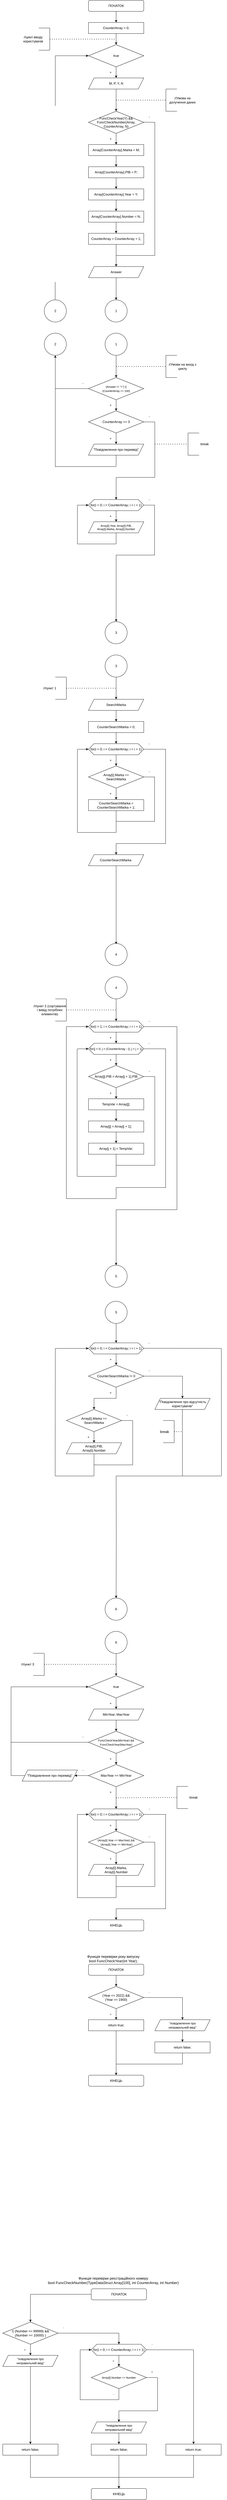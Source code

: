 <mxfile version="16.5.1" type="device"><diagram id="wjtMU99fQmnC5gO-hgIH" name="Страница 1"><mxGraphModel dx="868" dy="563" grid="1" gridSize="10" guides="1" tooltips="1" connect="1" arrows="1" fold="1" page="1" pageScale="1" pageWidth="827" pageHeight="1169" math="0" shadow="0"><root><mxCell id="0"/><mxCell id="1" parent="0"/><mxCell id="kI4xZEkKVTjMJrZmhJ6V-3" value="" style="edgeStyle=orthogonalEdgeStyle;rounded=0;orthogonalLoop=1;jettySize=auto;html=1;" parent="1" source="kI4xZEkKVTjMJrZmhJ6V-1" edge="1"><mxGeometry relative="1" as="geometry"><mxPoint x="420" y="80" as="targetPoint"/></mxGeometry></mxCell><mxCell id="kI4xZEkKVTjMJrZmhJ6V-1" value="ПОЧАТОК" style="rounded=1;whiteSpace=wrap;html=1;" parent="1" vertex="1"><mxGeometry x="320" width="200" height="40" as="geometry"/></mxCell><mxCell id="eCmz5y2ITKvxhubcYpPl-3" value="" style="edgeStyle=orthogonalEdgeStyle;rounded=0;orthogonalLoop=1;jettySize=auto;html=1;" parent="1" source="eCmz5y2ITKvxhubcYpPl-1" target="eCmz5y2ITKvxhubcYpPl-2" edge="1"><mxGeometry relative="1" as="geometry"/></mxCell><mxCell id="eCmz5y2ITKvxhubcYpPl-1" value="CounterArray = 0;" style="rounded=0;whiteSpace=wrap;html=1;" parent="1" vertex="1"><mxGeometry x="320" y="80" width="200" height="40" as="geometry"/></mxCell><mxCell id="eCmz5y2ITKvxhubcYpPl-5" value="" style="edgeStyle=orthogonalEdgeStyle;rounded=0;orthogonalLoop=1;jettySize=auto;html=1;" parent="1" source="eCmz5y2ITKvxhubcYpPl-2" target="eCmz5y2ITKvxhubcYpPl-4" edge="1"><mxGeometry relative="1" as="geometry"/></mxCell><mxCell id="eCmz5y2ITKvxhubcYpPl-2" value="true" style="rhombus;whiteSpace=wrap;html=1;" parent="1" vertex="1"><mxGeometry x="320" y="160" width="200" height="80" as="geometry"/></mxCell><mxCell id="eCmz5y2ITKvxhubcYpPl-7" value="" style="edgeStyle=orthogonalEdgeStyle;rounded=0;orthogonalLoop=1;jettySize=auto;html=1;" parent="1" source="eCmz5y2ITKvxhubcYpPl-4" target="eCmz5y2ITKvxhubcYpPl-6" edge="1"><mxGeometry relative="1" as="geometry"/></mxCell><mxCell id="eCmz5y2ITKvxhubcYpPl-4" value="M, P, Y, N" style="shape=parallelogram;perimeter=parallelogramPerimeter;whiteSpace=wrap;html=1;fixedSize=1;" parent="1" vertex="1"><mxGeometry x="320" y="280" width="200" height="40" as="geometry"/></mxCell><mxCell id="eCmz5y2ITKvxhubcYpPl-26" value="" style="edgeStyle=orthogonalEdgeStyle;rounded=0;orthogonalLoop=1;jettySize=auto;html=1;fontSize=9;" parent="1" source="eCmz5y2ITKvxhubcYpPl-6" target="eCmz5y2ITKvxhubcYpPl-8" edge="1"><mxGeometry relative="1" as="geometry"/></mxCell><mxCell id="eCmz5y2ITKvxhubcYpPl-6" value="FuncCheckYear(Y) &amp;amp;&amp;amp; FuncCheckNumber(Array, CounterArray, N)" style="rhombus;whiteSpace=wrap;html=1;" parent="1" vertex="1"><mxGeometry x="320" y="400" width="200" height="80" as="geometry"/></mxCell><mxCell id="eCmz5y2ITKvxhubcYpPl-27" value="" style="edgeStyle=orthogonalEdgeStyle;rounded=0;orthogonalLoop=1;jettySize=auto;html=1;fontSize=9;" parent="1" source="eCmz5y2ITKvxhubcYpPl-8" target="eCmz5y2ITKvxhubcYpPl-9" edge="1"><mxGeometry relative="1" as="geometry"/></mxCell><mxCell id="eCmz5y2ITKvxhubcYpPl-8" value="Array[CounterArray].Marka = M;" style="rounded=0;whiteSpace=wrap;html=1;" parent="1" vertex="1"><mxGeometry x="320" y="520" width="200" height="40" as="geometry"/></mxCell><mxCell id="eCmz5y2ITKvxhubcYpPl-28" value="" style="edgeStyle=orthogonalEdgeStyle;rounded=0;orthogonalLoop=1;jettySize=auto;html=1;fontSize=9;" parent="1" source="eCmz5y2ITKvxhubcYpPl-9" target="eCmz5y2ITKvxhubcYpPl-10" edge="1"><mxGeometry relative="1" as="geometry"/></mxCell><mxCell id="eCmz5y2ITKvxhubcYpPl-9" value="Array[CounterArray].PIB = P;" style="rounded=0;whiteSpace=wrap;html=1;" parent="1" vertex="1"><mxGeometry x="320" y="600" width="200" height="40" as="geometry"/></mxCell><mxCell id="eCmz5y2ITKvxhubcYpPl-29" value="" style="edgeStyle=orthogonalEdgeStyle;rounded=0;orthogonalLoop=1;jettySize=auto;html=1;fontSize=9;" parent="1" source="eCmz5y2ITKvxhubcYpPl-10" target="eCmz5y2ITKvxhubcYpPl-11" edge="1"><mxGeometry relative="1" as="geometry"/></mxCell><mxCell id="eCmz5y2ITKvxhubcYpPl-10" value="Array[CounterArray].Year = Y;" style="rounded=0;whiteSpace=wrap;html=1;" parent="1" vertex="1"><mxGeometry x="320" y="680" width="200" height="40" as="geometry"/></mxCell><mxCell id="KwxeWdUA3Scbctg4ZLHg-2" value="" style="edgeStyle=orthogonalEdgeStyle;rounded=0;orthogonalLoop=1;jettySize=auto;html=1;" parent="1" source="eCmz5y2ITKvxhubcYpPl-11" target="KwxeWdUA3Scbctg4ZLHg-1" edge="1"><mxGeometry relative="1" as="geometry"/></mxCell><mxCell id="eCmz5y2ITKvxhubcYpPl-11" value="Array[CounterArray].Number = N;" style="rounded=0;whiteSpace=wrap;html=1;" parent="1" vertex="1"><mxGeometry x="320" y="760" width="200" height="40" as="geometry"/></mxCell><mxCell id="eCmz5y2ITKvxhubcYpPl-18" value="" style="edgeStyle=orthogonalEdgeStyle;rounded=0;orthogonalLoop=1;jettySize=auto;html=1;" parent="1" source="eCmz5y2ITKvxhubcYpPl-12" target="eCmz5y2ITKvxhubcYpPl-17" edge="1"><mxGeometry relative="1" as="geometry"/></mxCell><mxCell id="eCmz5y2ITKvxhubcYpPl-12" value="Answer" style="shape=parallelogram;perimeter=parallelogramPerimeter;whiteSpace=wrap;html=1;fixedSize=1;" parent="1" vertex="1"><mxGeometry x="320" y="960" width="200" height="40" as="geometry"/></mxCell><mxCell id="eCmz5y2ITKvxhubcYpPl-17" value="1" style="ellipse;whiteSpace=wrap;html=1;aspect=fixed;" parent="1" vertex="1"><mxGeometry x="380" y="1080" width="80" height="80" as="geometry"/></mxCell><mxCell id="eCmz5y2ITKvxhubcYpPl-21" value="" style="edgeStyle=orthogonalEdgeStyle;rounded=0;orthogonalLoop=1;jettySize=auto;html=1;" parent="1" source="eCmz5y2ITKvxhubcYpPl-19" target="eCmz5y2ITKvxhubcYpPl-20" edge="1"><mxGeometry relative="1" as="geometry"/></mxCell><mxCell id="eCmz5y2ITKvxhubcYpPl-19" value="1" style="ellipse;whiteSpace=wrap;html=1;aspect=fixed;" parent="1" vertex="1"><mxGeometry x="380" y="1200" width="80" height="80" as="geometry"/></mxCell><mxCell id="eCmz5y2ITKvxhubcYpPl-23" value="" style="edgeStyle=orthogonalEdgeStyle;rounded=0;orthogonalLoop=1;jettySize=auto;html=1;" parent="1" source="eCmz5y2ITKvxhubcYpPl-20" target="eCmz5y2ITKvxhubcYpPl-22" edge="1"><mxGeometry relative="1" as="geometry"/></mxCell><mxCell id="eCmz5y2ITKvxhubcYpPl-20" value="&lt;font size=&quot;1&quot;&gt;(Answer != &quot;+&quot;) || &lt;br&gt;(CounterArray == 100)&lt;/font&gt;" style="rhombus;whiteSpace=wrap;html=1;" parent="1" vertex="1"><mxGeometry x="320" y="1360" width="200" height="80" as="geometry"/></mxCell><mxCell id="eCmz5y2ITKvxhubcYpPl-25" value="" style="edgeStyle=orthogonalEdgeStyle;rounded=0;orthogonalLoop=1;jettySize=auto;html=1;" parent="1" source="eCmz5y2ITKvxhubcYpPl-22" target="eCmz5y2ITKvxhubcYpPl-24" edge="1"><mxGeometry relative="1" as="geometry"/></mxCell><mxCell id="eCmz5y2ITKvxhubcYpPl-22" value="CounterArray &amp;gt;= 3" style="rhombus;whiteSpace=wrap;html=1;" parent="1" vertex="1"><mxGeometry x="320" y="1480" width="200" height="80" as="geometry"/></mxCell><mxCell id="eCmz5y2ITKvxhubcYpPl-24" value="&quot;Повідомлення про переввід&quot;" style="shape=parallelogram;perimeter=parallelogramPerimeter;whiteSpace=wrap;html=1;fixedSize=1;" parent="1" vertex="1"><mxGeometry x="320" y="1600" width="200" height="40" as="geometry"/></mxCell><mxCell id="eCmz5y2ITKvxhubcYpPl-30" value="" style="endArrow=none;html=1;rounded=0;fontSize=9;entryX=0.5;entryY=1;entryDx=0;entryDy=0;" parent="1" target="eCmz5y2ITKvxhubcYpPl-24" edge="1"><mxGeometry width="50" height="50" relative="1" as="geometry"><mxPoint x="420" y="1680" as="sourcePoint"/><mxPoint x="460" y="1730" as="targetPoint"/></mxGeometry></mxCell><mxCell id="eCmz5y2ITKvxhubcYpPl-31" value="" style="endArrow=none;html=1;rounded=0;fontSize=9;" parent="1" edge="1"><mxGeometry width="50" height="50" relative="1" as="geometry"><mxPoint x="200" y="1681" as="sourcePoint"/><mxPoint x="420" y="1681" as="targetPoint"/></mxGeometry></mxCell><mxCell id="eCmz5y2ITKvxhubcYpPl-33" value="2" style="ellipse;whiteSpace=wrap;html=1;aspect=fixed;" parent="1" vertex="1"><mxGeometry x="160" y="1200" width="80" height="80" as="geometry"/></mxCell><mxCell id="eCmz5y2ITKvxhubcYpPl-34" value="" style="endArrow=classic;html=1;rounded=0;fontSize=9;entryX=0.5;entryY=1;entryDx=0;entryDy=0;" parent="1" target="eCmz5y2ITKvxhubcYpPl-33" edge="1"><mxGeometry width="50" height="50" relative="1" as="geometry"><mxPoint x="200" y="1682" as="sourcePoint"/><mxPoint x="250" y="1360" as="targetPoint"/></mxGeometry></mxCell><mxCell id="eCmz5y2ITKvxhubcYpPl-35" value="2" style="ellipse;whiteSpace=wrap;html=1;aspect=fixed;" parent="1" vertex="1"><mxGeometry x="160" y="1080" width="80" height="80" as="geometry"/></mxCell><mxCell id="eCmz5y2ITKvxhubcYpPl-36" value="" style="endArrow=none;html=1;rounded=0;fontSize=9;endFill=0;" parent="1" edge="1"><mxGeometry width="50" height="50" relative="1" as="geometry"><mxPoint x="199.5" y="1080" as="sourcePoint"/><mxPoint x="200" y="200" as="targetPoint"/></mxGeometry></mxCell><mxCell id="eCmz5y2ITKvxhubcYpPl-37" value="" style="endArrow=classic;html=1;rounded=0;fontSize=9;entryX=0;entryY=0.5;entryDx=0;entryDy=0;" parent="1" target="eCmz5y2ITKvxhubcYpPl-2" edge="1"><mxGeometry width="50" height="50" relative="1" as="geometry"><mxPoint x="200" y="200" as="sourcePoint"/><mxPoint x="300" y="140" as="targetPoint"/></mxGeometry></mxCell><mxCell id="eCmz5y2ITKvxhubcYpPl-38" value="" style="endArrow=none;html=1;rounded=0;fontSize=9;" parent="1" edge="1"><mxGeometry width="50" height="50" relative="1" as="geometry"><mxPoint x="560" y="920" as="sourcePoint"/><mxPoint x="560" y="440" as="targetPoint"/></mxGeometry></mxCell><mxCell id="eCmz5y2ITKvxhubcYpPl-39" value="" style="endArrow=none;html=1;rounded=0;fontSize=9;" parent="1" edge="1"><mxGeometry width="50" height="50" relative="1" as="geometry"><mxPoint x="420" y="920" as="sourcePoint"/><mxPoint x="560" y="920" as="targetPoint"/></mxGeometry></mxCell><mxCell id="eCmz5y2ITKvxhubcYpPl-40" value="" style="endArrow=none;html=1;rounded=0;fontSize=9;" parent="1" edge="1"><mxGeometry width="50" height="50" relative="1" as="geometry"><mxPoint x="520" y="439.5" as="sourcePoint"/><mxPoint x="560" y="440" as="targetPoint"/></mxGeometry></mxCell><mxCell id="eCmz5y2ITKvxhubcYpPl-41" value="&lt;font style=&quot;font-size: 12px&quot;&gt;+&lt;/font&gt;" style="text;html=1;strokeColor=none;fillColor=none;align=center;verticalAlign=middle;whiteSpace=wrap;rounded=0;fontSize=9;" parent="1" vertex="1"><mxGeometry x="380" y="480" width="40" height="40" as="geometry"/></mxCell><mxCell id="eCmz5y2ITKvxhubcYpPl-42" value="&lt;font style=&quot;font-size: 12px&quot;&gt;+&lt;/font&gt;" style="text;html=1;strokeColor=none;fillColor=none;align=center;verticalAlign=middle;whiteSpace=wrap;rounded=0;fontSize=9;" parent="1" vertex="1"><mxGeometry x="380" y="240" width="40" height="40" as="geometry"/></mxCell><mxCell id="eCmz5y2ITKvxhubcYpPl-43" value="&lt;font style=&quot;font-size: 12px&quot;&gt;-&lt;/font&gt;" style="text;html=1;strokeColor=none;fillColor=none;align=center;verticalAlign=middle;whiteSpace=wrap;rounded=0;fontSize=9;" parent="1" vertex="1"><mxGeometry x="520" y="400" width="40" height="40" as="geometry"/></mxCell><mxCell id="eCmz5y2ITKvxhubcYpPl-44" value="" style="endArrow=none;html=1;rounded=0;fontSize=12;entryX=0;entryY=0.5;entryDx=0;entryDy=0;" parent="1" target="eCmz5y2ITKvxhubcYpPl-20" edge="1"><mxGeometry width="50" height="50" relative="1" as="geometry"><mxPoint x="200" y="1400" as="sourcePoint"/><mxPoint x="270" y="1420" as="targetPoint"/></mxGeometry></mxCell><mxCell id="eCmz5y2ITKvxhubcYpPl-45" value="+" style="text;html=1;strokeColor=none;fillColor=none;align=center;verticalAlign=middle;whiteSpace=wrap;rounded=0;fontSize=12;" parent="1" vertex="1"><mxGeometry x="380" y="1560" width="40" height="40" as="geometry"/></mxCell><mxCell id="eCmz5y2ITKvxhubcYpPl-46" value="+" style="text;html=1;strokeColor=none;fillColor=none;align=center;verticalAlign=middle;whiteSpace=wrap;rounded=0;fontSize=12;" parent="1" vertex="1"><mxGeometry x="380" y="1440" width="40" height="40" as="geometry"/></mxCell><mxCell id="eCmz5y2ITKvxhubcYpPl-47" value="-" style="text;html=1;strokeColor=none;fillColor=none;align=center;verticalAlign=middle;whiteSpace=wrap;rounded=0;fontSize=12;" parent="1" vertex="1"><mxGeometry x="280" y="1360" width="40" height="40" as="geometry"/></mxCell><mxCell id="eCmz5y2ITKvxhubcYpPl-48" value="-" style="text;html=1;strokeColor=none;fillColor=none;align=center;verticalAlign=middle;whiteSpace=wrap;rounded=0;fontSize=12;" parent="1" vertex="1"><mxGeometry x="520" y="1480" width="40" height="40" as="geometry"/></mxCell><mxCell id="eCmz5y2ITKvxhubcYpPl-49" value="" style="endArrow=none;html=1;rounded=0;fontSize=12;exitX=1;exitY=0.5;exitDx=0;exitDy=0;" parent="1" source="eCmz5y2ITKvxhubcYpPl-22" edge="1"><mxGeometry width="50" height="50" relative="1" as="geometry"><mxPoint x="640" y="1610" as="sourcePoint"/><mxPoint x="560" y="1520" as="targetPoint"/></mxGeometry></mxCell><mxCell id="eCmz5y2ITKvxhubcYpPl-52" value="" style="endArrow=none;html=1;rounded=0;fontSize=12;" parent="1" edge="1"><mxGeometry width="50" height="50" relative="1" as="geometry"><mxPoint x="560" y="1720" as="sourcePoint"/><mxPoint x="560" y="1520" as="targetPoint"/></mxGeometry></mxCell><mxCell id="eCmz5y2ITKvxhubcYpPl-53" value="" style="endArrow=none;html=1;rounded=0;fontSize=9;" parent="1" edge="1"><mxGeometry width="50" height="50" relative="1" as="geometry"><mxPoint x="420" y="1720" as="sourcePoint"/><mxPoint x="560" y="1720" as="targetPoint"/></mxGeometry></mxCell><mxCell id="eCmz5y2ITKvxhubcYpPl-54" value="" style="endArrow=none;dashed=1;html=1;dashPattern=1 3;strokeWidth=2;rounded=0;fontSize=12;" parent="1" edge="1"><mxGeometry width="50" height="50" relative="1" as="geometry"><mxPoint x="420" y="360" as="sourcePoint"/><mxPoint x="600" y="360" as="targetPoint"/></mxGeometry></mxCell><mxCell id="eCmz5y2ITKvxhubcYpPl-55" value="" style="endArrow=none;html=1;rounded=0;fontSize=12;" parent="1" edge="1"><mxGeometry width="50" height="50" relative="1" as="geometry"><mxPoint x="600" y="400" as="sourcePoint"/><mxPoint x="600" y="320" as="targetPoint"/></mxGeometry></mxCell><mxCell id="eCmz5y2ITKvxhubcYpPl-56" value="" style="endArrow=none;html=1;rounded=0;fontSize=12;" parent="1" edge="1"><mxGeometry width="50" height="50" relative="1" as="geometry"><mxPoint x="600" y="320" as="sourcePoint"/><mxPoint x="640" y="320" as="targetPoint"/></mxGeometry></mxCell><mxCell id="eCmz5y2ITKvxhubcYpPl-57" value="" style="endArrow=none;html=1;rounded=0;fontSize=12;" parent="1" edge="1"><mxGeometry width="50" height="50" relative="1" as="geometry"><mxPoint x="600" y="400" as="sourcePoint"/><mxPoint x="640" y="400" as="targetPoint"/></mxGeometry></mxCell><mxCell id="eCmz5y2ITKvxhubcYpPl-58" value="//Умова на долучення даних" style="text;html=1;strokeColor=none;fillColor=none;align=center;verticalAlign=middle;whiteSpace=wrap;rounded=0;fontSize=12;" parent="1" vertex="1"><mxGeometry x="600" y="320" width="120" height="80" as="geometry"/></mxCell><mxCell id="eCmz5y2ITKvxhubcYpPl-59" value="" style="endArrow=none;dashed=1;html=1;dashPattern=1 3;strokeWidth=2;rounded=0;fontSize=12;" parent="1" edge="1"><mxGeometry width="50" height="50" relative="1" as="geometry"><mxPoint x="420" y="1320" as="sourcePoint"/><mxPoint x="600" y="1320" as="targetPoint"/></mxGeometry></mxCell><mxCell id="eCmz5y2ITKvxhubcYpPl-60" value="" style="endArrow=none;html=1;rounded=0;fontSize=12;" parent="1" edge="1"><mxGeometry width="50" height="50" relative="1" as="geometry"><mxPoint x="600" y="1360" as="sourcePoint"/><mxPoint x="600" y="1280" as="targetPoint"/></mxGeometry></mxCell><mxCell id="eCmz5y2ITKvxhubcYpPl-61" value="" style="endArrow=none;html=1;rounded=0;fontSize=12;" parent="1" edge="1"><mxGeometry width="50" height="50" relative="1" as="geometry"><mxPoint x="600" y="1280" as="sourcePoint"/><mxPoint x="640" y="1280" as="targetPoint"/></mxGeometry></mxCell><mxCell id="eCmz5y2ITKvxhubcYpPl-62" value="" style="endArrow=none;html=1;rounded=0;fontSize=12;" parent="1" edge="1"><mxGeometry width="50" height="50" relative="1" as="geometry"><mxPoint x="600" y="1360" as="sourcePoint"/><mxPoint x="640" y="1360" as="targetPoint"/></mxGeometry></mxCell><mxCell id="eCmz5y2ITKvxhubcYpPl-63" value="//Умови на вихід з циклу" style="text;html=1;strokeColor=none;fillColor=none;align=center;verticalAlign=middle;whiteSpace=wrap;rounded=0;fontSize=12;" parent="1" vertex="1"><mxGeometry x="600" y="1280" width="120" height="80" as="geometry"/></mxCell><mxCell id="eCmz5y2ITKvxhubcYpPl-64" value="" style="endArrow=classic;html=1;rounded=0;fontSize=12;" parent="1" edge="1"><mxGeometry width="50" height="50" relative="1" as="geometry"><mxPoint x="420" y="1720" as="sourcePoint"/><mxPoint x="420" y="1800" as="targetPoint"/></mxGeometry></mxCell><mxCell id="eCmz5y2ITKvxhubcYpPl-68" value="" style="edgeStyle=orthogonalEdgeStyle;rounded=0;orthogonalLoop=1;jettySize=auto;html=1;fontSize=8;endArrow=classic;endFill=1;" parent="1" source="eCmz5y2ITKvxhubcYpPl-65" target="eCmz5y2ITKvxhubcYpPl-66" edge="1"><mxGeometry relative="1" as="geometry"/></mxCell><mxCell id="eCmz5y2ITKvxhubcYpPl-65" value="&lt;font style=&quot;font-size: 12px&quot;&gt;for(i = 0; i &amp;lt; CounterArray; i = i + 1)&lt;/font&gt;" style="shape=hexagon;perimeter=hexagonPerimeter2;whiteSpace=wrap;html=1;fixedSize=1;fontSize=12;" parent="1" vertex="1"><mxGeometry x="320" y="1800" width="200" height="40" as="geometry"/></mxCell><mxCell id="eCmz5y2ITKvxhubcYpPl-66" value="&lt;font style=&quot;font-size: 10px&quot;&gt;&lt;span&gt;Array[i].Year, Array[i].PIB,&lt;br&gt;&lt;/span&gt;Array[i].Marka, Array[i].Number&lt;br&gt;&lt;/font&gt;" style="shape=parallelogram;perimeter=parallelogramPerimeter;whiteSpace=wrap;html=1;fixedSize=1;fontSize=10;" parent="1" vertex="1"><mxGeometry x="320" y="1880" width="200" height="40" as="geometry"/></mxCell><mxCell id="eCmz5y2ITKvxhubcYpPl-69" value="" style="endArrow=none;html=1;rounded=0;fontSize=8;entryX=0.5;entryY=1;entryDx=0;entryDy=0;" parent="1" target="eCmz5y2ITKvxhubcYpPl-66" edge="1"><mxGeometry width="50" height="50" relative="1" as="geometry"><mxPoint x="420" y="1960" as="sourcePoint"/><mxPoint x="460" y="1930" as="targetPoint"/></mxGeometry></mxCell><mxCell id="eCmz5y2ITKvxhubcYpPl-70" value="" style="endArrow=none;html=1;rounded=0;fontSize=8;" parent="1" edge="1"><mxGeometry width="50" height="50" relative="1" as="geometry"><mxPoint x="280" y="1960" as="sourcePoint"/><mxPoint x="420" y="1960" as="targetPoint"/></mxGeometry></mxCell><mxCell id="eCmz5y2ITKvxhubcYpPl-71" value="" style="endArrow=none;html=1;rounded=0;fontSize=8;" parent="1" edge="1"><mxGeometry width="50" height="50" relative="1" as="geometry"><mxPoint x="559" y="2000" as="sourcePoint"/><mxPoint x="559" y="1820" as="targetPoint"/></mxGeometry></mxCell><mxCell id="eCmz5y2ITKvxhubcYpPl-72" value="" style="endArrow=classic;html=1;rounded=0;fontSize=8;" parent="1" target="eCmz5y2ITKvxhubcYpPl-65" edge="1"><mxGeometry width="50" height="50" relative="1" as="geometry"><mxPoint x="280" y="1820" as="sourcePoint"/><mxPoint x="320" y="1760" as="targetPoint"/></mxGeometry></mxCell><mxCell id="eCmz5y2ITKvxhubcYpPl-73" value="" style="endArrow=none;html=1;rounded=0;fontSize=8;exitX=1;exitY=0.5;exitDx=0;exitDy=0;" parent="1" source="eCmz5y2ITKvxhubcYpPl-65" edge="1"><mxGeometry width="50" height="50" relative="1" as="geometry"><mxPoint x="530" y="1830" as="sourcePoint"/><mxPoint x="560" y="1820" as="targetPoint"/></mxGeometry></mxCell><mxCell id="eCmz5y2ITKvxhubcYpPl-74" value="" style="endArrow=none;html=1;rounded=0;fontSize=8;" parent="1" edge="1"><mxGeometry width="50" height="50" relative="1" as="geometry"><mxPoint x="420" y="2000" as="sourcePoint"/><mxPoint x="560" y="2000" as="targetPoint"/></mxGeometry></mxCell><mxCell id="eCmz5y2ITKvxhubcYpPl-75" value="" style="endArrow=none;html=1;rounded=0;fontSize=8;" parent="1" edge="1"><mxGeometry width="50" height="50" relative="1" as="geometry"><mxPoint x="280" y="1960" as="sourcePoint"/><mxPoint x="280" y="1820" as="targetPoint"/></mxGeometry></mxCell><mxCell id="eCmz5y2ITKvxhubcYpPl-76" value="" style="endArrow=classic;html=1;rounded=0;fontSize=8;" parent="1" edge="1"><mxGeometry width="50" height="50" relative="1" as="geometry"><mxPoint x="420" y="2000" as="sourcePoint"/><mxPoint x="420" y="2240" as="targetPoint"/></mxGeometry></mxCell><mxCell id="eCmz5y2ITKvxhubcYpPl-79" value="&lt;font style=&quot;font-size: 12px&quot;&gt;3&lt;/font&gt;" style="ellipse;whiteSpace=wrap;html=1;aspect=fixed;fontSize=8;" parent="1" vertex="1"><mxGeometry x="380" y="2240" width="80" height="80" as="geometry"/></mxCell><mxCell id="eCmz5y2ITKvxhubcYpPl-80" value="&lt;font style=&quot;font-size: 12px&quot;&gt;3&lt;/font&gt;" style="ellipse;whiteSpace=wrap;html=1;aspect=fixed;fontSize=8;" parent="1" vertex="1"><mxGeometry x="380" y="2360" width="80" height="80" as="geometry"/></mxCell><mxCell id="eCmz5y2ITKvxhubcYpPl-81" value="" style="endArrow=classic;html=1;rounded=0;fontSize=12;exitX=0.5;exitY=1;exitDx=0;exitDy=0;" parent="1" source="eCmz5y2ITKvxhubcYpPl-80" edge="1"><mxGeometry width="50" height="50" relative="1" as="geometry"><mxPoint x="570" y="2580" as="sourcePoint"/><mxPoint x="420" y="2520" as="targetPoint"/></mxGeometry></mxCell><mxCell id="eCmz5y2ITKvxhubcYpPl-86" value="" style="edgeStyle=orthogonalEdgeStyle;rounded=0;orthogonalLoop=1;jettySize=auto;html=1;fontSize=12;endArrow=classic;endFill=1;" parent="1" source="eCmz5y2ITKvxhubcYpPl-82" target="eCmz5y2ITKvxhubcYpPl-85" edge="1"><mxGeometry relative="1" as="geometry"/></mxCell><mxCell id="eCmz5y2ITKvxhubcYpPl-82" value="SearchMarka" style="shape=parallelogram;perimeter=parallelogramPerimeter;whiteSpace=wrap;html=1;fixedSize=1;fontSize=12;" parent="1" vertex="1"><mxGeometry x="320" y="2520" width="200" height="40" as="geometry"/></mxCell><mxCell id="eCmz5y2ITKvxhubcYpPl-89" value="" style="edgeStyle=orthogonalEdgeStyle;rounded=0;orthogonalLoop=1;jettySize=auto;html=1;fontSize=12;endArrow=classic;endFill=1;" parent="1" source="eCmz5y2ITKvxhubcYpPl-83" target="eCmz5y2ITKvxhubcYpPl-88" edge="1"><mxGeometry relative="1" as="geometry"/></mxCell><mxCell id="eCmz5y2ITKvxhubcYpPl-83" value="&lt;font style=&quot;font-size: 12px&quot;&gt;for(i = 0; i &amp;lt; CounterArray; i = i + 1)&lt;/font&gt;" style="shape=hexagon;perimeter=hexagonPerimeter2;whiteSpace=wrap;html=1;fixedSize=1;fontSize=12;" parent="1" vertex="1"><mxGeometry x="320" y="2680" width="200" height="40" as="geometry"/></mxCell><mxCell id="eCmz5y2ITKvxhubcYpPl-87" value="" style="edgeStyle=orthogonalEdgeStyle;rounded=0;orthogonalLoop=1;jettySize=auto;html=1;fontSize=12;endArrow=classic;endFill=1;" parent="1" source="eCmz5y2ITKvxhubcYpPl-85" target="eCmz5y2ITKvxhubcYpPl-83" edge="1"><mxGeometry relative="1" as="geometry"/></mxCell><mxCell id="eCmz5y2ITKvxhubcYpPl-85" value="CounterSearchMarka = 0;" style="rounded=0;whiteSpace=wrap;html=1;fontSize=12;" parent="1" vertex="1"><mxGeometry x="320" y="2600" width="200" height="40" as="geometry"/></mxCell><mxCell id="eCmz5y2ITKvxhubcYpPl-91" value="" style="edgeStyle=orthogonalEdgeStyle;rounded=0;orthogonalLoop=1;jettySize=auto;html=1;fontSize=12;endArrow=classic;endFill=1;" parent="1" source="eCmz5y2ITKvxhubcYpPl-88" target="eCmz5y2ITKvxhubcYpPl-90" edge="1"><mxGeometry relative="1" as="geometry"/></mxCell><mxCell id="eCmz5y2ITKvxhubcYpPl-88" value="Array[i].Marka ==&lt;br&gt;SearchMarka" style="rhombus;whiteSpace=wrap;html=1;fontSize=12;" parent="1" vertex="1"><mxGeometry x="320" y="2760" width="200" height="80" as="geometry"/></mxCell><mxCell id="eCmz5y2ITKvxhubcYpPl-90" value="&lt;font style=&quot;font-size: 12px&quot;&gt;CounterSearchMarka = CounterSearchMarka + 1;&lt;/font&gt;" style="rounded=0;whiteSpace=wrap;html=1;fontSize=12;" parent="1" vertex="1"><mxGeometry x="320" y="2881.5" width="200" height="40" as="geometry"/></mxCell><mxCell id="eCmz5y2ITKvxhubcYpPl-92" value="" style="endArrow=none;html=1;rounded=0;fontSize=12;exitX=1;exitY=0.5;exitDx=0;exitDy=0;" parent="1" source="eCmz5y2ITKvxhubcYpPl-88" edge="1"><mxGeometry width="50" height="50" relative="1" as="geometry"><mxPoint x="560" y="2820" as="sourcePoint"/><mxPoint x="560" y="2800" as="targetPoint"/></mxGeometry></mxCell><mxCell id="eCmz5y2ITKvxhubcYpPl-94" value="" style="endArrow=none;html=1;rounded=0;fontSize=12;entryX=0.5;entryY=1;entryDx=0;entryDy=0;" parent="1" target="eCmz5y2ITKvxhubcYpPl-90" edge="1"><mxGeometry width="50" height="50" relative="1" as="geometry"><mxPoint x="420" y="3000" as="sourcePoint"/><mxPoint x="450" y="2980" as="targetPoint"/></mxGeometry></mxCell><mxCell id="eCmz5y2ITKvxhubcYpPl-95" value="" style="endArrow=none;html=1;rounded=0;fontSize=12;entryX=0.5;entryY=1;entryDx=0;entryDy=0;" parent="1" edge="1"><mxGeometry width="50" height="50" relative="1" as="geometry"><mxPoint x="280" y="3000" as="sourcePoint"/><mxPoint x="280" y="2700" as="targetPoint"/></mxGeometry></mxCell><mxCell id="eCmz5y2ITKvxhubcYpPl-96" value="" style="endArrow=none;html=1;rounded=0;fontSize=12;" parent="1" edge="1"><mxGeometry width="50" height="50" relative="1" as="geometry"><mxPoint x="280" y="3000" as="sourcePoint"/><mxPoint x="420" y="3000" as="targetPoint"/></mxGeometry></mxCell><mxCell id="eCmz5y2ITKvxhubcYpPl-97" value="" style="endArrow=classic;html=1;rounded=0;fontSize=12;entryX=0;entryY=0.5;entryDx=0;entryDy=0;" parent="1" target="eCmz5y2ITKvxhubcYpPl-83" edge="1"><mxGeometry width="50" height="50" relative="1" as="geometry"><mxPoint x="280" y="2700" as="sourcePoint"/><mxPoint x="350" y="2660" as="targetPoint"/></mxGeometry></mxCell><mxCell id="eCmz5y2ITKvxhubcYpPl-98" value="" style="endArrow=none;html=1;rounded=0;fontSize=12;" parent="1" edge="1"><mxGeometry width="50" height="50" relative="1" as="geometry"><mxPoint x="420" y="2960" as="sourcePoint"/><mxPoint x="560" y="2960" as="targetPoint"/></mxGeometry></mxCell><mxCell id="eCmz5y2ITKvxhubcYpPl-99" value="" style="endArrow=none;html=1;rounded=0;fontSize=12;" parent="1" edge="1"><mxGeometry width="50" height="50" relative="1" as="geometry"><mxPoint x="559" y="2960" as="sourcePoint"/><mxPoint x="559" y="2800" as="targetPoint"/></mxGeometry></mxCell><mxCell id="eCmz5y2ITKvxhubcYpPl-100" value="" style="endArrow=none;html=1;rounded=0;fontSize=12;entryX=0.5;entryY=1;entryDx=0;entryDy=0;" parent="1" edge="1"><mxGeometry width="50" height="50" relative="1" as="geometry"><mxPoint x="599" y="3040" as="sourcePoint"/><mxPoint x="599" y="2700" as="targetPoint"/></mxGeometry></mxCell><mxCell id="eCmz5y2ITKvxhubcYpPl-101" value="" style="endArrow=none;html=1;rounded=0;fontSize=12;" parent="1" edge="1"><mxGeometry width="50" height="50" relative="1" as="geometry"><mxPoint x="420" y="3040" as="sourcePoint"/><mxPoint x="600" y="3040" as="targetPoint"/></mxGeometry></mxCell><mxCell id="eCmz5y2ITKvxhubcYpPl-102" value="" style="endArrow=none;html=1;rounded=0;fontSize=12;exitX=1;exitY=0.5;exitDx=0;exitDy=0;" parent="1" source="eCmz5y2ITKvxhubcYpPl-83" edge="1"><mxGeometry width="50" height="50" relative="1" as="geometry"><mxPoint x="550" y="2690" as="sourcePoint"/><mxPoint x="600" y="2700" as="targetPoint"/></mxGeometry></mxCell><mxCell id="eCmz5y2ITKvxhubcYpPl-103" value="" style="endArrow=classic;html=1;rounded=0;fontSize=12;" parent="1" edge="1"><mxGeometry width="50" height="50" relative="1" as="geometry"><mxPoint x="420" y="3040" as="sourcePoint"/><mxPoint x="420" y="3080" as="targetPoint"/></mxGeometry></mxCell><mxCell id="eCmz5y2ITKvxhubcYpPl-104" value="&lt;span&gt;CounterSearchMarka&amp;nbsp;&lt;/span&gt;" style="shape=parallelogram;perimeter=parallelogramPerimeter;whiteSpace=wrap;html=1;fixedSize=1;fontSize=12;" parent="1" vertex="1"><mxGeometry x="320" y="3080" width="200" height="40" as="geometry"/></mxCell><mxCell id="eCmz5y2ITKvxhubcYpPl-105" value="" style="endArrow=classic;html=1;rounded=0;fontSize=12;exitX=0.5;exitY=1;exitDx=0;exitDy=0;" parent="1" source="eCmz5y2ITKvxhubcYpPl-104" edge="1"><mxGeometry width="50" height="50" relative="1" as="geometry"><mxPoint x="420" y="3230" as="sourcePoint"/><mxPoint x="420" y="3403" as="targetPoint"/></mxGeometry></mxCell><mxCell id="eCmz5y2ITKvxhubcYpPl-106" value="4" style="ellipse;whiteSpace=wrap;html=1;aspect=fixed;fontSize=12;" parent="1" vertex="1"><mxGeometry x="380" y="3400" width="80" height="80" as="geometry"/></mxCell><mxCell id="eCmz5y2ITKvxhubcYpPl-107" value="4" style="ellipse;whiteSpace=wrap;html=1;aspect=fixed;fontSize=12;" parent="1" vertex="1"><mxGeometry x="380" y="3520" width="80" height="80" as="geometry"/></mxCell><mxCell id="eCmz5y2ITKvxhubcYpPl-108" value="" style="endArrow=none;dashed=1;html=1;dashPattern=1 3;strokeWidth=2;rounded=0;fontSize=12;" parent="1" edge="1"><mxGeometry width="50" height="50" relative="1" as="geometry"><mxPoint x="240" y="2480" as="sourcePoint"/><mxPoint x="420" y="2480" as="targetPoint"/></mxGeometry></mxCell><mxCell id="eCmz5y2ITKvxhubcYpPl-109" value="" style="endArrow=none;html=1;rounded=0;fontSize=12;" parent="1" edge="1"><mxGeometry width="50" height="50" relative="1" as="geometry"><mxPoint x="240" y="2520" as="sourcePoint"/><mxPoint x="240" y="2440" as="targetPoint"/></mxGeometry></mxCell><mxCell id="eCmz5y2ITKvxhubcYpPl-110" value="" style="endArrow=none;html=1;rounded=0;fontSize=12;" parent="1" edge="1"><mxGeometry width="50" height="50" relative="1" as="geometry"><mxPoint x="200" y="2440" as="sourcePoint"/><mxPoint x="240" y="2440" as="targetPoint"/></mxGeometry></mxCell><mxCell id="eCmz5y2ITKvxhubcYpPl-111" value="" style="endArrow=none;html=1;rounded=0;fontSize=12;" parent="1" edge="1"><mxGeometry width="50" height="50" relative="1" as="geometry"><mxPoint x="200" y="2520" as="sourcePoint"/><mxPoint x="240" y="2520" as="targetPoint"/></mxGeometry></mxCell><mxCell id="eCmz5y2ITKvxhubcYpPl-112" value="//пункт 1" style="text;html=1;strokeColor=none;fillColor=none;align=center;verticalAlign=middle;whiteSpace=wrap;rounded=0;fontSize=12;" parent="1" vertex="1"><mxGeometry x="120" y="2440" width="120" height="80" as="geometry"/></mxCell><mxCell id="eCmz5y2ITKvxhubcYpPl-113" value="" style="endArrow=none;dashed=1;html=1;dashPattern=1 3;strokeWidth=2;rounded=0;fontSize=12;" parent="1" edge="1"><mxGeometry width="50" height="50" relative="1" as="geometry"><mxPoint x="240" y="3640" as="sourcePoint"/><mxPoint x="420" y="3640" as="targetPoint"/></mxGeometry></mxCell><mxCell id="eCmz5y2ITKvxhubcYpPl-114" value="" style="endArrow=none;html=1;rounded=0;fontSize=12;" parent="1" edge="1"><mxGeometry width="50" height="50" relative="1" as="geometry"><mxPoint x="240" y="3680" as="sourcePoint"/><mxPoint x="240" y="3600" as="targetPoint"/></mxGeometry></mxCell><mxCell id="eCmz5y2ITKvxhubcYpPl-115" value="" style="endArrow=none;html=1;rounded=0;fontSize=12;" parent="1" edge="1"><mxGeometry width="50" height="50" relative="1" as="geometry"><mxPoint x="200" y="3600" as="sourcePoint"/><mxPoint x="240" y="3600" as="targetPoint"/></mxGeometry></mxCell><mxCell id="eCmz5y2ITKvxhubcYpPl-116" value="" style="endArrow=none;html=1;rounded=0;fontSize=12;" parent="1" edge="1"><mxGeometry width="50" height="50" relative="1" as="geometry"><mxPoint x="200" y="3680" as="sourcePoint"/><mxPoint x="240" y="3680" as="targetPoint"/></mxGeometry></mxCell><mxCell id="eCmz5y2ITKvxhubcYpPl-117" value="//пункт 2 (сортування і вивід потрібних елементів)" style="text;html=1;strokeColor=none;fillColor=none;align=center;verticalAlign=middle;whiteSpace=wrap;rounded=0;fontSize=12;" parent="1" vertex="1"><mxGeometry x="120" y="3600" width="120" height="80" as="geometry"/></mxCell><mxCell id="eCmz5y2ITKvxhubcYpPl-118" value="" style="endArrow=classic;html=1;rounded=0;fontSize=12;exitX=0.5;exitY=1;exitDx=0;exitDy=0;" parent="1" source="eCmz5y2ITKvxhubcYpPl-107" edge="1"><mxGeometry width="50" height="50" relative="1" as="geometry"><mxPoint x="490" y="3650" as="sourcePoint"/><mxPoint x="420" y="3680" as="targetPoint"/></mxGeometry></mxCell><mxCell id="eCmz5y2ITKvxhubcYpPl-121" value="" style="edgeStyle=orthogonalEdgeStyle;rounded=0;orthogonalLoop=1;jettySize=auto;html=1;fontSize=12;endArrow=classic;endFill=1;" parent="1" source="eCmz5y2ITKvxhubcYpPl-119" target="eCmz5y2ITKvxhubcYpPl-120" edge="1"><mxGeometry relative="1" as="geometry"/></mxCell><mxCell id="eCmz5y2ITKvxhubcYpPl-119" value="for(i = 1; i &amp;lt; CounterArray; i = i + 1)" style="shape=hexagon;perimeter=hexagonPerimeter2;whiteSpace=wrap;html=1;fixedSize=1;fontSize=12;" parent="1" vertex="1"><mxGeometry x="320" y="3680" width="200" height="40" as="geometry"/></mxCell><mxCell id="eCmz5y2ITKvxhubcYpPl-128" value="" style="edgeStyle=orthogonalEdgeStyle;rounded=0;orthogonalLoop=1;jettySize=auto;html=1;fontSize=12;endArrow=classic;endFill=1;" parent="1" source="eCmz5y2ITKvxhubcYpPl-120" target="eCmz5y2ITKvxhubcYpPl-127" edge="1"><mxGeometry relative="1" as="geometry"/></mxCell><mxCell id="eCmz5y2ITKvxhubcYpPl-120" value="&lt;font style=&quot;font-size: 11px&quot;&gt;for(j = 0; j &amp;lt; (CounterArray - i); j = j + 1)&lt;/font&gt;" style="shape=hexagon;perimeter=hexagonPerimeter2;whiteSpace=wrap;html=1;fixedSize=1;fontSize=12;" parent="1" vertex="1"><mxGeometry x="320" y="3760" width="200" height="40" as="geometry"/></mxCell><mxCell id="eCmz5y2ITKvxhubcYpPl-123" value="+" style="text;html=1;strokeColor=none;fillColor=none;align=center;verticalAlign=middle;whiteSpace=wrap;rounded=0;fontSize=12;" parent="1" vertex="1"><mxGeometry x="380" y="2840" width="40" height="40" as="geometry"/></mxCell><mxCell id="eCmz5y2ITKvxhubcYpPl-124" value="-" style="text;html=1;strokeColor=none;fillColor=none;align=center;verticalAlign=middle;whiteSpace=wrap;rounded=0;fontSize=12;" parent="1" vertex="1"><mxGeometry x="520" y="2760" width="40" height="40" as="geometry"/></mxCell><mxCell id="eCmz5y2ITKvxhubcYpPl-130" value="" style="edgeStyle=orthogonalEdgeStyle;rounded=0;orthogonalLoop=1;jettySize=auto;html=1;fontSize=12;endArrow=classic;endFill=1;" parent="1" source="eCmz5y2ITKvxhubcYpPl-127" target="eCmz5y2ITKvxhubcYpPl-129" edge="1"><mxGeometry relative="1" as="geometry"/></mxCell><mxCell id="eCmz5y2ITKvxhubcYpPl-127" value="Array[j].PIB &amp;gt; Array[j + 1].PIB" style="rhombus;whiteSpace=wrap;html=1;fontSize=12;" parent="1" vertex="1"><mxGeometry x="320" y="3840" width="200" height="80" as="geometry"/></mxCell><mxCell id="KwxeWdUA3Scbctg4ZLHg-10" value="" style="edgeStyle=orthogonalEdgeStyle;rounded=0;orthogonalLoop=1;jettySize=auto;html=1;fontSize=10;" parent="1" source="eCmz5y2ITKvxhubcYpPl-129" target="KwxeWdUA3Scbctg4ZLHg-9" edge="1"><mxGeometry relative="1" as="geometry"/></mxCell><mxCell id="eCmz5y2ITKvxhubcYpPl-129" value="TempVar = Array[j];" style="rounded=0;whiteSpace=wrap;html=1;fontSize=12;" parent="1" vertex="1"><mxGeometry x="320" y="3960" width="200" height="40" as="geometry"/></mxCell><mxCell id="eCmz5y2ITKvxhubcYpPl-131" value="+" style="text;html=1;strokeColor=none;fillColor=none;align=center;verticalAlign=middle;whiteSpace=wrap;rounded=0;fontSize=12;" parent="1" vertex="1"><mxGeometry x="380" y="3920" width="40" height="40" as="geometry"/></mxCell><mxCell id="eCmz5y2ITKvxhubcYpPl-135" value="" style="endArrow=none;html=1;rounded=0;fontSize=12;exitX=1;exitY=0.5;exitDx=0;exitDy=0;" parent="1" source="eCmz5y2ITKvxhubcYpPl-127" edge="1"><mxGeometry width="50" height="50" relative="1" as="geometry"><mxPoint x="550" y="3880" as="sourcePoint"/><mxPoint x="560" y="3880" as="targetPoint"/></mxGeometry></mxCell><mxCell id="eCmz5y2ITKvxhubcYpPl-137" value="" style="endArrow=none;html=1;rounded=0;fontSize=12;" parent="1" edge="1"><mxGeometry width="50" height="50" relative="1" as="geometry"><mxPoint x="420" y="4200" as="sourcePoint"/><mxPoint x="560" y="4200" as="targetPoint"/></mxGeometry></mxCell><mxCell id="eCmz5y2ITKvxhubcYpPl-138" value="" style="endArrow=none;html=1;rounded=0;fontSize=12;" parent="1" edge="1"><mxGeometry width="50" height="50" relative="1" as="geometry"><mxPoint x="560" y="4200" as="sourcePoint"/><mxPoint x="560" y="3880" as="targetPoint"/></mxGeometry></mxCell><mxCell id="eCmz5y2ITKvxhubcYpPl-139" value="" style="endArrow=none;html=1;rounded=0;fontSize=12;exitX=1;exitY=0.5;exitDx=0;exitDy=0;" parent="1" source="eCmz5y2ITKvxhubcYpPl-120" edge="1"><mxGeometry width="50" height="50" relative="1" as="geometry"><mxPoint x="570" y="3810" as="sourcePoint"/><mxPoint x="600" y="3780" as="targetPoint"/></mxGeometry></mxCell><mxCell id="eCmz5y2ITKvxhubcYpPl-140" value="" style="endArrow=none;html=1;rounded=0;fontSize=12;exitX=1;exitY=0.5;exitDx=0;exitDy=0;" parent="1" source="eCmz5y2ITKvxhubcYpPl-119" edge="1"><mxGeometry width="50" height="50" relative="1" as="geometry"><mxPoint x="550" y="3760" as="sourcePoint"/><mxPoint x="640" y="3700" as="targetPoint"/></mxGeometry></mxCell><mxCell id="eCmz5y2ITKvxhubcYpPl-141" value="" style="endArrow=none;html=1;rounded=0;fontSize=12;" parent="1" edge="1"><mxGeometry width="50" height="50" relative="1" as="geometry"><mxPoint x="599" y="4280" as="sourcePoint"/><mxPoint x="599" y="3780" as="targetPoint"/></mxGeometry></mxCell><mxCell id="eCmz5y2ITKvxhubcYpPl-142" value="" style="endArrow=none;html=1;rounded=0;fontSize=12;" parent="1" edge="1"><mxGeometry width="50" height="50" relative="1" as="geometry"><mxPoint x="640" y="4360" as="sourcePoint"/><mxPoint x="640" y="3700" as="targetPoint"/></mxGeometry></mxCell><mxCell id="eCmz5y2ITKvxhubcYpPl-143" value="" style="endArrow=none;html=1;rounded=0;fontSize=12;" parent="1" edge="1"><mxGeometry width="50" height="50" relative="1" as="geometry"><mxPoint x="280" y="4240" as="sourcePoint"/><mxPoint x="420" y="4240" as="targetPoint"/></mxGeometry></mxCell><mxCell id="eCmz5y2ITKvxhubcYpPl-144" value="" style="endArrow=none;html=1;rounded=0;fontSize=12;" parent="1" edge="1"><mxGeometry width="50" height="50" relative="1" as="geometry"><mxPoint x="279" y="4240" as="sourcePoint"/><mxPoint x="279" y="3780" as="targetPoint"/></mxGeometry></mxCell><mxCell id="eCmz5y2ITKvxhubcYpPl-145" value="" style="endArrow=classic;html=1;rounded=0;fontSize=12;entryX=0;entryY=0.5;entryDx=0;entryDy=0;" parent="1" target="eCmz5y2ITKvxhubcYpPl-120" edge="1"><mxGeometry width="50" height="50" relative="1" as="geometry"><mxPoint x="280" y="3780" as="sourcePoint"/><mxPoint x="310" y="3730" as="targetPoint"/></mxGeometry></mxCell><mxCell id="eCmz5y2ITKvxhubcYpPl-146" value="" style="endArrow=none;html=1;rounded=0;fontSize=12;" parent="1" edge="1"><mxGeometry width="50" height="50" relative="1" as="geometry"><mxPoint x="420" y="4280" as="sourcePoint"/><mxPoint x="600" y="4280" as="targetPoint"/></mxGeometry></mxCell><mxCell id="eCmz5y2ITKvxhubcYpPl-147" value="" style="endArrow=none;html=1;rounded=0;fontSize=12;" parent="1" edge="1"><mxGeometry width="50" height="50" relative="1" as="geometry"><mxPoint x="420" y="4320" as="sourcePoint"/><mxPoint x="420" y="4280" as="targetPoint"/></mxGeometry></mxCell><mxCell id="eCmz5y2ITKvxhubcYpPl-148" value="" style="endArrow=none;html=1;rounded=0;fontSize=12;" parent="1" edge="1"><mxGeometry width="50" height="50" relative="1" as="geometry"><mxPoint x="240" y="4320" as="sourcePoint"/><mxPoint x="420" y="4320" as="targetPoint"/></mxGeometry></mxCell><mxCell id="eCmz5y2ITKvxhubcYpPl-149" value="" style="endArrow=none;html=1;rounded=0;fontSize=12;" parent="1" edge="1"><mxGeometry width="50" height="50" relative="1" as="geometry"><mxPoint x="420" y="4360" as="sourcePoint"/><mxPoint x="640" y="4360" as="targetPoint"/></mxGeometry></mxCell><mxCell id="eCmz5y2ITKvxhubcYpPl-150" value="" style="endArrow=none;html=1;rounded=0;fontSize=12;" parent="1" edge="1"><mxGeometry width="50" height="50" relative="1" as="geometry"><mxPoint x="240" y="4320" as="sourcePoint"/><mxPoint x="240" y="3700" as="targetPoint"/></mxGeometry></mxCell><mxCell id="eCmz5y2ITKvxhubcYpPl-151" value="" style="endArrow=classic;html=1;rounded=0;fontSize=12;entryX=0;entryY=0.5;entryDx=0;entryDy=0;" parent="1" target="eCmz5y2ITKvxhubcYpPl-119" edge="1"><mxGeometry width="50" height="50" relative="1" as="geometry"><mxPoint x="240" y="3700" as="sourcePoint"/><mxPoint x="320" y="3720" as="targetPoint"/></mxGeometry></mxCell><mxCell id="eCmz5y2ITKvxhubcYpPl-158" value="" style="edgeStyle=orthogonalEdgeStyle;rounded=0;orthogonalLoop=1;jettySize=auto;html=1;fontSize=12;endArrow=classic;endFill=1;" parent="1" source="eCmz5y2ITKvxhubcYpPl-155" target="eCmz5y2ITKvxhubcYpPl-157" edge="1"><mxGeometry relative="1" as="geometry"/></mxCell><mxCell id="eCmz5y2ITKvxhubcYpPl-155" value="for(i = 0; i &amp;lt; CounterArray; i = i + 1)" style="shape=hexagon;perimeter=hexagonPerimeter2;whiteSpace=wrap;html=1;fixedSize=1;fontSize=12;" parent="1" vertex="1"><mxGeometry x="320" y="4840" width="200" height="40" as="geometry"/></mxCell><mxCell id="eCmz5y2ITKvxhubcYpPl-156" value="-" style="text;html=1;strokeColor=none;fillColor=none;align=center;verticalAlign=middle;whiteSpace=wrap;rounded=0;fontSize=12;" parent="1" vertex="1"><mxGeometry x="520" y="3840" width="40" height="40" as="geometry"/></mxCell><mxCell id="eCmz5y2ITKvxhubcYpPl-165" value="" style="edgeStyle=orthogonalEdgeStyle;rounded=0;orthogonalLoop=1;jettySize=auto;html=1;fontSize=12;endArrow=classic;endFill=1;" parent="1" source="eCmz5y2ITKvxhubcYpPl-157" target="eCmz5y2ITKvxhubcYpPl-162" edge="1"><mxGeometry relative="1" as="geometry"/></mxCell><mxCell id="eCmz5y2ITKvxhubcYpPl-167" value="" style="edgeStyle=orthogonalEdgeStyle;rounded=0;orthogonalLoop=1;jettySize=auto;html=1;fontSize=12;endArrow=classic;endFill=1;" parent="1" source="eCmz5y2ITKvxhubcYpPl-157" target="eCmz5y2ITKvxhubcYpPl-166" edge="1"><mxGeometry relative="1" as="geometry"/></mxCell><mxCell id="eCmz5y2ITKvxhubcYpPl-157" value="CounterSearchMarka != 0" style="rhombus;whiteSpace=wrap;html=1;fontSize=12;" parent="1" vertex="1"><mxGeometry x="320" y="4920" width="200" height="80" as="geometry"/></mxCell><mxCell id="eCmz5y2ITKvxhubcYpPl-159" value="5" style="ellipse;whiteSpace=wrap;html=1;aspect=fixed;fontSize=12;" parent="1" vertex="1"><mxGeometry x="380" y="4560" width="80" height="80" as="geometry"/></mxCell><mxCell id="eCmz5y2ITKvxhubcYpPl-161" value="" style="edgeStyle=orthogonalEdgeStyle;rounded=0;orthogonalLoop=1;jettySize=auto;html=1;fontSize=12;endArrow=classic;endFill=1;" parent="1" source="eCmz5y2ITKvxhubcYpPl-160" target="eCmz5y2ITKvxhubcYpPl-155" edge="1"><mxGeometry relative="1" as="geometry"/></mxCell><mxCell id="eCmz5y2ITKvxhubcYpPl-160" value="5" style="ellipse;whiteSpace=wrap;html=1;aspect=fixed;fontSize=12;" parent="1" vertex="1"><mxGeometry x="380" y="4690" width="80" height="80" as="geometry"/></mxCell><mxCell id="eCmz5y2ITKvxhubcYpPl-164" value="" style="edgeStyle=orthogonalEdgeStyle;rounded=0;orthogonalLoop=1;jettySize=auto;html=1;fontSize=12;endArrow=classic;endFill=1;" parent="1" source="eCmz5y2ITKvxhubcYpPl-162" target="eCmz5y2ITKvxhubcYpPl-163" edge="1"><mxGeometry relative="1" as="geometry"/></mxCell><mxCell id="eCmz5y2ITKvxhubcYpPl-162" value="&lt;span&gt;Array[i].Marka ==&lt;br&gt;SearchMarka&lt;br&gt;&lt;/span&gt;" style="rhombus;whiteSpace=wrap;html=1;fontSize=12;" parent="1" vertex="1"><mxGeometry x="240" y="5080" width="200" height="80" as="geometry"/></mxCell><mxCell id="eCmz5y2ITKvxhubcYpPl-163" value="&lt;span&gt;Array[i].PIB,&lt;br&gt;Array[i].Number&lt;br&gt;&lt;/span&gt;" style="shape=parallelogram;perimeter=parallelogramPerimeter;whiteSpace=wrap;html=1;fixedSize=1;fontSize=12;" parent="1" vertex="1"><mxGeometry x="240" y="5200" width="200" height="40" as="geometry"/></mxCell><mxCell id="eCmz5y2ITKvxhubcYpPl-166" value="&quot;Повідомлення про відсутність користувачів&quot;" style="shape=parallelogram;perimeter=parallelogramPerimeter;whiteSpace=wrap;html=1;fixedSize=1;fontSize=12;" parent="1" vertex="1"><mxGeometry x="560" y="5040" width="200" height="40" as="geometry"/></mxCell><mxCell id="eCmz5y2ITKvxhubcYpPl-168" value="" style="endArrow=none;html=1;rounded=0;fontSize=12;exitX=1;exitY=0.5;exitDx=0;exitDy=0;" parent="1" source="eCmz5y2ITKvxhubcYpPl-162" edge="1"><mxGeometry width="50" height="50" relative="1" as="geometry"><mxPoint x="480" y="5150" as="sourcePoint"/><mxPoint x="480" y="5120" as="targetPoint"/></mxGeometry></mxCell><mxCell id="eCmz5y2ITKvxhubcYpPl-169" value="" style="endArrow=none;html=1;rounded=0;fontSize=12;" parent="1" edge="1"><mxGeometry width="50" height="50" relative="1" as="geometry"><mxPoint x="480" y="5280" as="sourcePoint"/><mxPoint x="480" y="5120" as="targetPoint"/></mxGeometry></mxCell><mxCell id="eCmz5y2ITKvxhubcYpPl-170" value="" style="endArrow=none;html=1;rounded=0;fontSize=12;entryX=0.5;entryY=1;entryDx=0;entryDy=0;" parent="1" target="eCmz5y2ITKvxhubcYpPl-163" edge="1"><mxGeometry width="50" height="50" relative="1" as="geometry"><mxPoint x="340" y="5320" as="sourcePoint"/><mxPoint x="350" y="5290" as="targetPoint"/></mxGeometry></mxCell><mxCell id="eCmz5y2ITKvxhubcYpPl-171" value="" style="endArrow=none;html=1;rounded=0;fontSize=12;" parent="1" edge="1"><mxGeometry width="50" height="50" relative="1" as="geometry"><mxPoint x="340" y="5280" as="sourcePoint"/><mxPoint x="480" y="5280" as="targetPoint"/></mxGeometry></mxCell><mxCell id="eCmz5y2ITKvxhubcYpPl-172" value="" style="endArrow=none;html=1;rounded=0;fontSize=12;" parent="1" edge="1"><mxGeometry width="50" height="50" relative="1" as="geometry"><mxPoint x="200" y="5320" as="sourcePoint"/><mxPoint x="340" y="5320" as="targetPoint"/></mxGeometry></mxCell><mxCell id="eCmz5y2ITKvxhubcYpPl-173" value="" style="endArrow=none;html=1;rounded=0;fontSize=12;" parent="1" edge="1"><mxGeometry width="50" height="50" relative="1" as="geometry"><mxPoint x="199.5" y="5320" as="sourcePoint"/><mxPoint x="200" y="4860" as="targetPoint"/></mxGeometry></mxCell><mxCell id="eCmz5y2ITKvxhubcYpPl-174" value="" style="endArrow=none;html=1;rounded=0;fontSize=12;" parent="1" edge="1"><mxGeometry width="50" height="50" relative="1" as="geometry"><mxPoint x="660" y="5320" as="sourcePoint"/><mxPoint x="659.5" y="5080" as="targetPoint"/></mxGeometry></mxCell><mxCell id="eCmz5y2ITKvxhubcYpPl-175" value="" style="endArrow=classic;html=1;rounded=0;fontSize=12;entryX=0;entryY=0.5;entryDx=0;entryDy=0;" parent="1" target="eCmz5y2ITKvxhubcYpPl-155" edge="1"><mxGeometry width="50" height="50" relative="1" as="geometry"><mxPoint x="200" y="4860" as="sourcePoint"/><mxPoint x="280" y="4800" as="targetPoint"/></mxGeometry></mxCell><mxCell id="eCmz5y2ITKvxhubcYpPl-176" value="" style="endArrow=none;html=1;rounded=0;fontSize=12;" parent="1" edge="1"><mxGeometry width="50" height="50" relative="1" as="geometry"><mxPoint x="801" y="5320" as="sourcePoint"/><mxPoint x="800.5" y="4860" as="targetPoint"/></mxGeometry></mxCell><mxCell id="eCmz5y2ITKvxhubcYpPl-178" value="" style="endArrow=none;html=1;rounded=0;fontSize=12;" parent="1" edge="1"><mxGeometry width="50" height="50" relative="1" as="geometry"><mxPoint x="520" y="4859.5" as="sourcePoint"/><mxPoint x="800" y="4860" as="targetPoint"/></mxGeometry></mxCell><mxCell id="eCmz5y2ITKvxhubcYpPl-180" value="+" style="text;html=1;strokeColor=none;fillColor=none;align=center;verticalAlign=middle;whiteSpace=wrap;rounded=0;fontSize=12;" parent="1" vertex="1"><mxGeometry x="380" y="5000" width="40" height="40" as="geometry"/></mxCell><mxCell id="eCmz5y2ITKvxhubcYpPl-181" value="+" style="text;html=1;strokeColor=none;fillColor=none;align=center;verticalAlign=middle;whiteSpace=wrap;rounded=0;fontSize=12;" parent="1" vertex="1"><mxGeometry x="300" y="5160" width="40" height="40" as="geometry"/></mxCell><mxCell id="eCmz5y2ITKvxhubcYpPl-183" value="-" style="text;html=1;strokeColor=none;fillColor=none;align=center;verticalAlign=middle;whiteSpace=wrap;rounded=0;fontSize=12;" parent="1" vertex="1"><mxGeometry x="520" y="4920" width="40" height="40" as="geometry"/></mxCell><mxCell id="eCmz5y2ITKvxhubcYpPl-184" value="-" style="text;html=1;strokeColor=none;fillColor=none;align=center;verticalAlign=middle;whiteSpace=wrap;rounded=0;fontSize=12;" parent="1" vertex="1"><mxGeometry x="440" y="5080" width="40" height="40" as="geometry"/></mxCell><mxCell id="eCmz5y2ITKvxhubcYpPl-197" value="" style="edgeStyle=orthogonalEdgeStyle;rounded=0;orthogonalLoop=1;jettySize=auto;html=1;fontSize=12;endArrow=classic;endFill=1;" parent="1" target="eCmz5y2ITKvxhubcYpPl-196" edge="1"><mxGeometry relative="1" as="geometry"><mxPoint x="420" y="5320" as="sourcePoint"/></mxGeometry></mxCell><mxCell id="eCmz5y2ITKvxhubcYpPl-190" value="" style="endArrow=none;html=1;rounded=0;fontSize=12;" parent="1" edge="1"><mxGeometry width="50" height="50" relative="1" as="geometry"><mxPoint x="420" y="5320" as="sourcePoint"/><mxPoint x="800" y="5320" as="targetPoint"/></mxGeometry></mxCell><mxCell id="eCmz5y2ITKvxhubcYpPl-191" value="" style="endArrow=none;dashed=1;html=1;dashPattern=1 3;strokeWidth=2;rounded=0;fontSize=12;" parent="1" edge="1"><mxGeometry width="50" height="50" relative="1" as="geometry"><mxPoint x="160" y="5999" as="sourcePoint"/><mxPoint x="420" y="5999" as="targetPoint"/></mxGeometry></mxCell><mxCell id="eCmz5y2ITKvxhubcYpPl-192" value="" style="endArrow=none;html=1;rounded=0;fontSize=12;" parent="1" edge="1"><mxGeometry width="50" height="50" relative="1" as="geometry"><mxPoint x="160" y="6039" as="sourcePoint"/><mxPoint x="160" y="5959" as="targetPoint"/></mxGeometry></mxCell><mxCell id="eCmz5y2ITKvxhubcYpPl-193" value="" style="endArrow=none;html=1;rounded=0;fontSize=12;" parent="1" edge="1"><mxGeometry width="50" height="50" relative="1" as="geometry"><mxPoint x="120" y="6039" as="sourcePoint"/><mxPoint x="160" y="6039" as="targetPoint"/></mxGeometry></mxCell><mxCell id="eCmz5y2ITKvxhubcYpPl-194" value="" style="endArrow=none;html=1;rounded=0;fontSize=12;" parent="1" edge="1"><mxGeometry width="50" height="50" relative="1" as="geometry"><mxPoint x="120" y="5959" as="sourcePoint"/><mxPoint x="160" y="5959" as="targetPoint"/></mxGeometry></mxCell><mxCell id="eCmz5y2ITKvxhubcYpPl-195" value="//пункт 3" style="text;html=1;strokeColor=none;fillColor=none;align=center;verticalAlign=middle;whiteSpace=wrap;rounded=0;fontSize=12;" parent="1" vertex="1"><mxGeometry x="40" y="5959" width="120" height="80" as="geometry"/></mxCell><mxCell id="eCmz5y2ITKvxhubcYpPl-196" value="6" style="ellipse;whiteSpace=wrap;html=1;aspect=fixed;fontSize=12;" parent="1" vertex="1"><mxGeometry x="380" y="5760" width="80" height="80" as="geometry"/></mxCell><mxCell id="eCmz5y2ITKvxhubcYpPl-198" value="6" style="ellipse;whiteSpace=wrap;html=1;aspect=fixed;fontSize=12;" parent="1" vertex="1"><mxGeometry x="380" y="5880" width="80" height="80" as="geometry"/></mxCell><mxCell id="eCmz5y2ITKvxhubcYpPl-199" value="" style="endArrow=classic;html=1;rounded=0;fontSize=12;exitX=0.5;exitY=1;exitDx=0;exitDy=0;" parent="1" source="eCmz5y2ITKvxhubcYpPl-198" edge="1"><mxGeometry width="50" height="50" relative="1" as="geometry"><mxPoint x="400" y="6080" as="sourcePoint"/><mxPoint x="420" y="6040" as="targetPoint"/></mxGeometry></mxCell><mxCell id="eCmz5y2ITKvxhubcYpPl-202" value="" style="edgeStyle=orthogonalEdgeStyle;rounded=0;orthogonalLoop=1;jettySize=auto;html=1;fontSize=12;endArrow=classic;endFill=1;" parent="1" source="eCmz5y2ITKvxhubcYpPl-200" target="eCmz5y2ITKvxhubcYpPl-201" edge="1"><mxGeometry relative="1" as="geometry"/></mxCell><mxCell id="eCmz5y2ITKvxhubcYpPl-200" value="true" style="rhombus;whiteSpace=wrap;html=1;fontSize=12;" parent="1" vertex="1"><mxGeometry x="320" y="6040" width="200" height="80" as="geometry"/></mxCell><mxCell id="eCmz5y2ITKvxhubcYpPl-204" value="" style="edgeStyle=orthogonalEdgeStyle;rounded=0;orthogonalLoop=1;jettySize=auto;html=1;fontSize=12;endArrow=classic;endFill=1;" parent="1" source="eCmz5y2ITKvxhubcYpPl-201" target="eCmz5y2ITKvxhubcYpPl-203" edge="1"><mxGeometry relative="1" as="geometry"/></mxCell><mxCell id="eCmz5y2ITKvxhubcYpPl-201" value="MinYear, MaxYear" style="shape=parallelogram;perimeter=parallelogramPerimeter;whiteSpace=wrap;html=1;fixedSize=1;fontSize=12;" parent="1" vertex="1"><mxGeometry x="320" y="6160" width="200" height="40" as="geometry"/></mxCell><mxCell id="eCmz5y2ITKvxhubcYpPl-206" value="" style="edgeStyle=orthogonalEdgeStyle;rounded=0;orthogonalLoop=1;jettySize=auto;html=1;fontSize=10;endArrow=classic;endFill=1;" parent="1" source="eCmz5y2ITKvxhubcYpPl-203" target="eCmz5y2ITKvxhubcYpPl-205" edge="1"><mxGeometry relative="1" as="geometry"/></mxCell><mxCell id="eCmz5y2ITKvxhubcYpPl-203" value="&lt;font style=&quot;font-size: 10px&quot;&gt;FuncCheckYear(MinYear) &amp;amp;&amp;amp; FuncCheckYear(MaxYear)&lt;/font&gt;" style="rhombus;whiteSpace=wrap;html=1;fontSize=12;" parent="1" vertex="1"><mxGeometry x="320" y="6240" width="200" height="80" as="geometry"/></mxCell><mxCell id="eCmz5y2ITKvxhubcYpPl-208" value="" style="edgeStyle=orthogonalEdgeStyle;rounded=0;orthogonalLoop=1;jettySize=auto;html=1;fontSize=12;endArrow=classic;endFill=1;" parent="1" source="eCmz5y2ITKvxhubcYpPl-205" target="eCmz5y2ITKvxhubcYpPl-207" edge="1"><mxGeometry relative="1" as="geometry"/></mxCell><mxCell id="eCmz5y2ITKvxhubcYpPl-205" value="&lt;font style=&quot;font-size: 12px&quot;&gt;MaxYear &amp;gt;= MinYear&lt;/font&gt;" style="rhombus;whiteSpace=wrap;html=1;fontSize=10;" parent="1" vertex="1"><mxGeometry x="320" y="6360" width="200" height="80" as="geometry"/></mxCell><mxCell id="eCmz5y2ITKvxhubcYpPl-207" value="&quot;Повідомлення про переввід&quot;" style="shape=parallelogram;perimeter=parallelogramPerimeter;whiteSpace=wrap;html=1;fixedSize=1;fontSize=12;" parent="1" vertex="1"><mxGeometry x="80" y="6380" width="200" height="40" as="geometry"/></mxCell><mxCell id="eCmz5y2ITKvxhubcYpPl-209" value="" style="endArrow=none;html=1;rounded=0;fontSize=12;" parent="1" edge="1"><mxGeometry width="50" height="50" relative="1" as="geometry"><mxPoint x="40" y="6400" as="sourcePoint"/><mxPoint x="40" y="6080" as="targetPoint"/></mxGeometry></mxCell><mxCell id="eCmz5y2ITKvxhubcYpPl-210" value="" style="endArrow=none;html=1;rounded=0;fontSize=12;" parent="1" target="eCmz5y2ITKvxhubcYpPl-203" edge="1"><mxGeometry width="50" height="50" relative="1" as="geometry"><mxPoint x="40" y="6280" as="sourcePoint"/><mxPoint x="250" y="6270" as="targetPoint"/></mxGeometry></mxCell><mxCell id="eCmz5y2ITKvxhubcYpPl-211" value="" style="endArrow=none;html=1;rounded=0;fontSize=12;entryX=0;entryY=0.5;entryDx=0;entryDy=0;" parent="1" target="eCmz5y2ITKvxhubcYpPl-207" edge="1"><mxGeometry width="50" height="50" relative="1" as="geometry"><mxPoint x="40" y="6400" as="sourcePoint"/><mxPoint x="170" y="6320" as="targetPoint"/></mxGeometry></mxCell><mxCell id="eCmz5y2ITKvxhubcYpPl-212" value="" style="endArrow=classic;html=1;rounded=0;fontSize=12;entryX=0;entryY=0.5;entryDx=0;entryDy=0;" parent="1" target="eCmz5y2ITKvxhubcYpPl-200" edge="1"><mxGeometry width="50" height="50" relative="1" as="geometry"><mxPoint x="40" y="6080" as="sourcePoint"/><mxPoint x="140" y="6070" as="targetPoint"/></mxGeometry></mxCell><mxCell id="eCmz5y2ITKvxhubcYpPl-213" value="" style="endArrow=classic;html=1;rounded=0;fontSize=12;exitX=0.5;exitY=1;exitDx=0;exitDy=0;" parent="1" source="eCmz5y2ITKvxhubcYpPl-205" edge="1"><mxGeometry width="50" height="50" relative="1" as="geometry"><mxPoint x="410" y="6560" as="sourcePoint"/><mxPoint x="420" y="6520" as="targetPoint"/></mxGeometry></mxCell><mxCell id="eCmz5y2ITKvxhubcYpPl-216" value="" style="edgeStyle=orthogonalEdgeStyle;rounded=0;orthogonalLoop=1;jettySize=auto;html=1;fontSize=12;endArrow=classic;endFill=1;" parent="1" source="eCmz5y2ITKvxhubcYpPl-214" target="eCmz5y2ITKvxhubcYpPl-215" edge="1"><mxGeometry relative="1" as="geometry"/></mxCell><mxCell id="eCmz5y2ITKvxhubcYpPl-214" value="for(i = 0; i &amp;lt; CounterArray; i = i + 1)" style="shape=hexagon;perimeter=hexagonPerimeter2;whiteSpace=wrap;html=1;fixedSize=1;fontSize=12;" parent="1" vertex="1"><mxGeometry x="320" y="6520" width="200" height="40" as="geometry"/></mxCell><mxCell id="eCmz5y2ITKvxhubcYpPl-218" value="" style="edgeStyle=orthogonalEdgeStyle;rounded=0;orthogonalLoop=1;jettySize=auto;html=1;fontSize=8;endArrow=classic;endFill=1;" parent="1" source="eCmz5y2ITKvxhubcYpPl-215" target="eCmz5y2ITKvxhubcYpPl-217" edge="1"><mxGeometry relative="1" as="geometry"/></mxCell><mxCell id="eCmz5y2ITKvxhubcYpPl-215" value="&lt;span style=&quot;font-size: 10px&quot;&gt;(Array[i].Year &amp;lt;= MaxYear) &amp;amp;&amp;amp;&lt;br&gt;&amp;nbsp;(Array[i].Year &amp;gt;= MinYear)&lt;/span&gt;" style="rhombus;whiteSpace=wrap;html=1;fontSize=12;" parent="1" vertex="1"><mxGeometry x="320" y="6600" width="200" height="80" as="geometry"/></mxCell><mxCell id="eCmz5y2ITKvxhubcYpPl-217" value="Array[i].Marka,&lt;br&gt;Array[i].Number" style="shape=parallelogram;perimeter=parallelogramPerimeter;whiteSpace=wrap;html=1;fixedSize=1;fontSize=12;" parent="1" vertex="1"><mxGeometry x="320" y="6720" width="200" height="40" as="geometry"/></mxCell><mxCell id="eCmz5y2ITKvxhubcYpPl-219" value="" style="endArrow=none;html=1;rounded=0;fontSize=8;entryX=0.5;entryY=1;entryDx=0;entryDy=0;" parent="1" target="eCmz5y2ITKvxhubcYpPl-217" edge="1"><mxGeometry width="50" height="50" relative="1" as="geometry"><mxPoint x="420" y="6840" as="sourcePoint"/><mxPoint x="410" y="6820" as="targetPoint"/></mxGeometry></mxCell><mxCell id="eCmz5y2ITKvxhubcYpPl-220" value="" style="endArrow=none;html=1;rounded=0;fontSize=8;" parent="1" edge="1"><mxGeometry width="50" height="50" relative="1" as="geometry"><mxPoint x="280" y="6840" as="sourcePoint"/><mxPoint x="420" y="6840" as="targetPoint"/></mxGeometry></mxCell><mxCell id="eCmz5y2ITKvxhubcYpPl-221" value="" style="endArrow=none;html=1;rounded=0;fontSize=8;" parent="1" edge="1"><mxGeometry width="50" height="50" relative="1" as="geometry"><mxPoint x="420" y="6800" as="sourcePoint"/><mxPoint x="560" y="6800" as="targetPoint"/></mxGeometry></mxCell><mxCell id="eCmz5y2ITKvxhubcYpPl-222" value="" style="endArrow=none;html=1;rounded=0;fontSize=8;" parent="1" edge="1"><mxGeometry width="50" height="50" relative="1" as="geometry"><mxPoint x="560" y="6800" as="sourcePoint"/><mxPoint x="560" y="6640" as="targetPoint"/></mxGeometry></mxCell><mxCell id="eCmz5y2ITKvxhubcYpPl-223" value="" style="endArrow=none;html=1;rounded=0;fontSize=8;exitX=1;exitY=0.5;exitDx=0;exitDy=0;" parent="1" source="eCmz5y2ITKvxhubcYpPl-214" edge="1"><mxGeometry width="50" height="50" relative="1" as="geometry"><mxPoint x="520" y="6550" as="sourcePoint"/><mxPoint x="600" y="6540" as="targetPoint"/></mxGeometry></mxCell><mxCell id="eCmz5y2ITKvxhubcYpPl-224" value="" style="endArrow=none;html=1;rounded=0;fontSize=8;" parent="1" edge="1"><mxGeometry width="50" height="50" relative="1" as="geometry"><mxPoint x="280" y="6840" as="sourcePoint"/><mxPoint x="280" y="6540" as="targetPoint"/></mxGeometry></mxCell><mxCell id="eCmz5y2ITKvxhubcYpPl-225" value="" style="endArrow=none;html=1;rounded=0;fontSize=8;exitX=1;exitY=0.5;exitDx=0;exitDy=0;" parent="1" source="eCmz5y2ITKvxhubcYpPl-215" edge="1"><mxGeometry width="50" height="50" relative="1" as="geometry"><mxPoint x="590" y="6670" as="sourcePoint"/><mxPoint x="560" y="6640" as="targetPoint"/></mxGeometry></mxCell><mxCell id="eCmz5y2ITKvxhubcYpPl-226" value="" style="endArrow=classic;html=1;rounded=0;fontSize=8;entryX=0;entryY=0.5;entryDx=0;entryDy=0;" parent="1" target="eCmz5y2ITKvxhubcYpPl-214" edge="1"><mxGeometry width="50" height="50" relative="1" as="geometry"><mxPoint x="280" y="6540" as="sourcePoint"/><mxPoint x="310" y="6480" as="targetPoint"/></mxGeometry></mxCell><mxCell id="eCmz5y2ITKvxhubcYpPl-227" value="" style="endArrow=none;html=1;rounded=0;fontSize=8;" parent="1" edge="1"><mxGeometry width="50" height="50" relative="1" as="geometry"><mxPoint x="599" y="6880" as="sourcePoint"/><mxPoint x="599" y="6540" as="targetPoint"/></mxGeometry></mxCell><mxCell id="eCmz5y2ITKvxhubcYpPl-228" value="&lt;font style=&quot;font-size: 12px&quot;&gt;КІНЕЦЬ&lt;/font&gt;" style="rounded=1;whiteSpace=wrap;html=1;fontSize=8;" parent="1" vertex="1"><mxGeometry x="320" y="6920" width="200" height="40" as="geometry"/></mxCell><mxCell id="eCmz5y2ITKvxhubcYpPl-229" value="" style="endArrow=classic;html=1;rounded=0;fontSize=12;entryX=0.5;entryY=0;entryDx=0;entryDy=0;" parent="1" target="eCmz5y2ITKvxhubcYpPl-228" edge="1"><mxGeometry width="50" height="50" relative="1" as="geometry"><mxPoint x="420" y="6880" as="sourcePoint"/><mxPoint x="410" y="6860" as="targetPoint"/></mxGeometry></mxCell><mxCell id="eCmz5y2ITKvxhubcYpPl-230" value="" style="endArrow=none;html=1;rounded=0;fontSize=8;" parent="1" edge="1"><mxGeometry width="50" height="50" relative="1" as="geometry"><mxPoint x="420" y="6880" as="sourcePoint"/><mxPoint x="600" y="6880" as="targetPoint"/></mxGeometry></mxCell><mxCell id="eCmz5y2ITKvxhubcYpPl-231" value="+" style="text;html=1;strokeColor=none;fillColor=none;align=center;verticalAlign=middle;whiteSpace=wrap;rounded=0;fontSize=12;" parent="1" vertex="1"><mxGeometry x="380" y="6120" width="40" height="40" as="geometry"/></mxCell><mxCell id="eCmz5y2ITKvxhubcYpPl-232" value="+" style="text;html=1;strokeColor=none;fillColor=none;align=center;verticalAlign=middle;whiteSpace=wrap;rounded=0;fontSize=12;" parent="1" vertex="1"><mxGeometry x="380" y="6320" width="40" height="40" as="geometry"/></mxCell><mxCell id="eCmz5y2ITKvxhubcYpPl-233" value="+" style="text;html=1;strokeColor=none;fillColor=none;align=center;verticalAlign=middle;whiteSpace=wrap;rounded=0;fontSize=12;" parent="1" vertex="1"><mxGeometry x="380" y="6440" width="40" height="40" as="geometry"/></mxCell><mxCell id="eCmz5y2ITKvxhubcYpPl-234" value="-" style="text;html=1;strokeColor=none;fillColor=none;align=center;verticalAlign=middle;whiteSpace=wrap;rounded=0;fontSize=12;" parent="1" vertex="1"><mxGeometry x="280" y="6240" width="40" height="40" as="geometry"/></mxCell><mxCell id="eCmz5y2ITKvxhubcYpPl-235" value="-" style="text;html=1;strokeColor=none;fillColor=none;align=center;verticalAlign=middle;whiteSpace=wrap;rounded=0;fontSize=12;" parent="1" vertex="1"><mxGeometry x="280" y="6360" width="40" height="40" as="geometry"/></mxCell><mxCell id="eCmz5y2ITKvxhubcYpPl-236" value="+" style="text;html=1;strokeColor=none;fillColor=none;align=center;verticalAlign=middle;whiteSpace=wrap;rounded=0;fontSize=12;" parent="1" vertex="1"><mxGeometry x="380" y="6560" width="40" height="40" as="geometry"/></mxCell><mxCell id="eCmz5y2ITKvxhubcYpPl-237" value="+" style="text;html=1;strokeColor=none;fillColor=none;align=center;verticalAlign=middle;whiteSpace=wrap;rounded=0;fontSize=12;" parent="1" vertex="1"><mxGeometry x="380" y="6680" width="40" height="40" as="geometry"/></mxCell><mxCell id="eCmz5y2ITKvxhubcYpPl-238" value="-" style="text;html=1;strokeColor=none;fillColor=none;align=center;verticalAlign=middle;whiteSpace=wrap;rounded=0;fontSize=12;" parent="1" vertex="1"><mxGeometry x="520" y="6500" width="40" height="40" as="geometry"/></mxCell><mxCell id="eCmz5y2ITKvxhubcYpPl-239" value="-" style="text;html=1;strokeColor=none;fillColor=none;align=center;verticalAlign=middle;whiteSpace=wrap;rounded=0;fontSize=12;" parent="1" vertex="1"><mxGeometry x="520" y="6600" width="40" height="40" as="geometry"/></mxCell><mxCell id="uImGQuj83mEU2BxKGbJO-1" value="&lt;font style=&quot;font-size: 13px&quot;&gt;Функція перевірки року випуску&lt;br&gt;&lt;/font&gt;&lt;div style=&quot;font-size: 13px&quot;&gt;&lt;font style=&quot;font-size: 13px&quot;&gt;bool FuncCheckYear&lt;span&gt;(&lt;/span&gt;&lt;span&gt;int Year&lt;/span&gt;&lt;span&gt;);&lt;/span&gt;&lt;/font&gt;&lt;/div&gt;" style="text;html=1;strokeColor=none;fillColor=none;align=center;verticalAlign=middle;whiteSpace=wrap;rounded=0;" parent="1" vertex="1"><mxGeometry y="7040" width="820" height="40" as="geometry"/></mxCell><mxCell id="uImGQuj83mEU2BxKGbJO-4" value="" style="edgeStyle=orthogonalEdgeStyle;rounded=0;orthogonalLoop=1;jettySize=auto;html=1;" parent="1" source="uImGQuj83mEU2BxKGbJO-2" target="uImGQuj83mEU2BxKGbJO-3" edge="1"><mxGeometry relative="1" as="geometry"/></mxCell><mxCell id="uImGQuj83mEU2BxKGbJO-2" value="&lt;font style=&quot;font-size: 12px&quot;&gt;ПОЧАТОК&lt;/font&gt;" style="rounded=1;whiteSpace=wrap;html=1;fontSize=8;" parent="1" vertex="1"><mxGeometry x="320" y="7080" width="200" height="40" as="geometry"/></mxCell><mxCell id="uImGQuj83mEU2BxKGbJO-6" value="" style="edgeStyle=orthogonalEdgeStyle;rounded=0;orthogonalLoop=1;jettySize=auto;html=1;" parent="1" source="uImGQuj83mEU2BxKGbJO-3" target="uImGQuj83mEU2BxKGbJO-5" edge="1"><mxGeometry relative="1" as="geometry"/></mxCell><mxCell id="uImGQuj83mEU2BxKGbJO-8" value="" style="edgeStyle=orthogonalEdgeStyle;rounded=0;orthogonalLoop=1;jettySize=auto;html=1;" parent="1" source="uImGQuj83mEU2BxKGbJO-3" target="uImGQuj83mEU2BxKGbJO-7" edge="1"><mxGeometry relative="1" as="geometry"/></mxCell><mxCell id="uImGQuj83mEU2BxKGbJO-3" value="(Year &amp;lt;= 2022) &amp;amp;&amp;amp; &lt;br&gt;(Year &amp;gt;= 1900)" style="rhombus;whiteSpace=wrap;html=1;" parent="1" vertex="1"><mxGeometry x="320" y="7160" width="200" height="80" as="geometry"/></mxCell><mxCell id="uImGQuj83mEU2BxKGbJO-13" value="" style="edgeStyle=orthogonalEdgeStyle;rounded=0;orthogonalLoop=1;jettySize=auto;html=1;fontSize=11;" parent="1" source="uImGQuj83mEU2BxKGbJO-5" target="uImGQuj83mEU2BxKGbJO-12" edge="1"><mxGeometry relative="1" as="geometry"/></mxCell><mxCell id="uImGQuj83mEU2BxKGbJO-5" value="return true;" style="rounded=0;whiteSpace=wrap;html=1;" parent="1" vertex="1"><mxGeometry x="320" y="7280" width="200" height="40" as="geometry"/></mxCell><mxCell id="uImGQuj83mEU2BxKGbJO-10" value="" style="edgeStyle=orthogonalEdgeStyle;rounded=0;orthogonalLoop=1;jettySize=auto;html=1;fontSize=11;" parent="1" source="uImGQuj83mEU2BxKGbJO-7" target="uImGQuj83mEU2BxKGbJO-9" edge="1"><mxGeometry relative="1" as="geometry"/></mxCell><mxCell id="uImGQuj83mEU2BxKGbJO-7" value="&lt;font style=&quot;font-size: 11px&quot;&gt;&quot;повідомлення про &lt;br&gt;неправильний ввід&quot;&lt;/font&gt;" style="shape=parallelogram;perimeter=parallelogramPerimeter;whiteSpace=wrap;html=1;fixedSize=1;" parent="1" vertex="1"><mxGeometry x="560" y="7280" width="200" height="40" as="geometry"/></mxCell><mxCell id="uImGQuj83mEU2BxKGbJO-9" value="return false;" style="rounded=0;whiteSpace=wrap;html=1;" parent="1" vertex="1"><mxGeometry x="560" y="7360" width="200" height="40" as="geometry"/></mxCell><mxCell id="uImGQuj83mEU2BxKGbJO-12" value="&lt;font style=&quot;font-size: 12px&quot;&gt;КІНЕЦЬ&lt;/font&gt;" style="rounded=1;whiteSpace=wrap;html=1;fontSize=8;" parent="1" vertex="1"><mxGeometry x="320" y="7480" width="200" height="40" as="geometry"/></mxCell><mxCell id="uImGQuj83mEU2BxKGbJO-14" value="" style="endArrow=none;html=1;rounded=0;fontSize=11;" parent="1" edge="1"><mxGeometry width="50" height="50" relative="1" as="geometry"><mxPoint x="420" y="7440" as="sourcePoint"/><mxPoint x="660" y="7440" as="targetPoint"/></mxGeometry></mxCell><mxCell id="uImGQuj83mEU2BxKGbJO-15" value="" style="endArrow=none;html=1;rounded=0;fontSize=11;entryX=0.5;entryY=1;entryDx=0;entryDy=0;" parent="1" target="uImGQuj83mEU2BxKGbJO-9" edge="1"><mxGeometry width="50" height="50" relative="1" as="geometry"><mxPoint x="660" y="7440" as="sourcePoint"/><mxPoint x="770" y="7450" as="targetPoint"/></mxGeometry></mxCell><mxCell id="uImGQuj83mEU2BxKGbJO-20" value="+" style="text;html=1;strokeColor=none;fillColor=none;align=center;verticalAlign=middle;whiteSpace=wrap;rounded=0;fontSize=10;" parent="1" vertex="1"><mxGeometry x="380" y="7240" width="40" height="40" as="geometry"/></mxCell><mxCell id="uImGQuj83mEU2BxKGbJO-21" value="-" style="text;html=1;strokeColor=none;fillColor=none;align=center;verticalAlign=middle;whiteSpace=wrap;rounded=0;fontSize=10;" parent="1" vertex="1"><mxGeometry x="520" y="7160" width="40" height="40" as="geometry"/></mxCell><mxCell id="KwxeWdUA3Scbctg4ZLHg-3" value="" style="edgeStyle=orthogonalEdgeStyle;rounded=0;orthogonalLoop=1;jettySize=auto;html=1;" parent="1" source="KwxeWdUA3Scbctg4ZLHg-1" target="eCmz5y2ITKvxhubcYpPl-12" edge="1"><mxGeometry relative="1" as="geometry"/></mxCell><mxCell id="KwxeWdUA3Scbctg4ZLHg-1" value="CounterArray = CounterArray + 1;" style="rounded=0;whiteSpace=wrap;html=1;" parent="1" vertex="1"><mxGeometry x="320" y="840" width="200" height="40" as="geometry"/></mxCell><mxCell id="KwxeWdUA3Scbctg4ZLHg-4" value="" style="endArrow=none;dashed=1;html=1;dashPattern=1 3;strokeWidth=2;rounded=0;fontSize=12;" parent="1" edge="1"><mxGeometry width="50" height="50" relative="1" as="geometry"><mxPoint x="560" y="1600" as="sourcePoint"/><mxPoint x="680" y="1600" as="targetPoint"/></mxGeometry></mxCell><mxCell id="KwxeWdUA3Scbctg4ZLHg-5" value="" style="endArrow=none;html=1;rounded=0;fontSize=12;" parent="1" edge="1"><mxGeometry width="50" height="50" relative="1" as="geometry"><mxPoint x="680" y="1640" as="sourcePoint"/><mxPoint x="680" y="1560" as="targetPoint"/></mxGeometry></mxCell><mxCell id="KwxeWdUA3Scbctg4ZLHg-6" value="" style="endArrow=none;html=1;rounded=0;fontSize=12;" parent="1" edge="1"><mxGeometry width="50" height="50" relative="1" as="geometry"><mxPoint x="680" y="1560" as="sourcePoint"/><mxPoint x="720" y="1560" as="targetPoint"/></mxGeometry></mxCell><mxCell id="KwxeWdUA3Scbctg4ZLHg-7" value="" style="endArrow=none;html=1;rounded=0;fontSize=12;" parent="1" edge="1"><mxGeometry width="50" height="50" relative="1" as="geometry"><mxPoint x="680" y="1640" as="sourcePoint"/><mxPoint x="720" y="1640" as="targetPoint"/></mxGeometry></mxCell><mxCell id="KwxeWdUA3Scbctg4ZLHg-8" value="break" style="text;html=1;strokeColor=none;fillColor=none;align=center;verticalAlign=middle;whiteSpace=wrap;rounded=0;fontSize=12;" parent="1" vertex="1"><mxGeometry x="680" y="1560" width="120" height="80" as="geometry"/></mxCell><mxCell id="KwxeWdUA3Scbctg4ZLHg-12" value="" style="edgeStyle=orthogonalEdgeStyle;rounded=0;orthogonalLoop=1;jettySize=auto;html=1;fontSize=10;" parent="1" source="KwxeWdUA3Scbctg4ZLHg-9" target="KwxeWdUA3Scbctg4ZLHg-11" edge="1"><mxGeometry relative="1" as="geometry"/></mxCell><mxCell id="KwxeWdUA3Scbctg4ZLHg-9" value="Array[j] = Array[j + 1];" style="rounded=0;whiteSpace=wrap;html=1;fontSize=12;" parent="1" vertex="1"><mxGeometry x="320" y="4040" width="200" height="40" as="geometry"/></mxCell><mxCell id="KwxeWdUA3Scbctg4ZLHg-11" value="Array[j + 1] = TempVar;" style="rounded=0;whiteSpace=wrap;html=1;fontSize=12;" parent="1" vertex="1"><mxGeometry x="320" y="4120" width="200" height="40" as="geometry"/></mxCell><mxCell id="KwxeWdUA3Scbctg4ZLHg-13" value="" style="endArrow=none;html=1;rounded=0;fontSize=12;exitX=0.5;exitY=1;exitDx=0;exitDy=0;" parent="1" source="KwxeWdUA3Scbctg4ZLHg-11" edge="1"><mxGeometry width="50" height="50" relative="1" as="geometry"><mxPoint x="290" y="4250" as="sourcePoint"/><mxPoint x="420" y="4240" as="targetPoint"/></mxGeometry></mxCell><mxCell id="KwxeWdUA3Scbctg4ZLHg-14" value="" style="endArrow=classic;html=1;rounded=0;fontSize=10;entryX=0.5;entryY=0;entryDx=0;entryDy=0;" parent="1" target="eCmz5y2ITKvxhubcYpPl-159" edge="1"><mxGeometry width="50" height="50" relative="1" as="geometry"><mxPoint x="420" y="4360" as="sourcePoint"/><mxPoint x="460" y="4520" as="targetPoint"/></mxGeometry></mxCell><mxCell id="KwxeWdUA3Scbctg4ZLHg-15" value="" style="endArrow=none;dashed=1;html=1;dashPattern=1 3;strokeWidth=2;rounded=0;fontSize=12;exitX=1;exitY=1;exitDx=0;exitDy=0;" parent="1" source="eCmz5y2ITKvxhubcYpPl-233" edge="1"><mxGeometry width="50" height="50" relative="1" as="geometry"><mxPoint x="520" y="6479" as="sourcePoint"/><mxPoint x="640" y="6479" as="targetPoint"/></mxGeometry></mxCell><mxCell id="KwxeWdUA3Scbctg4ZLHg-16" value="" style="endArrow=none;html=1;rounded=0;fontSize=12;" parent="1" edge="1"><mxGeometry width="50" height="50" relative="1" as="geometry"><mxPoint x="640" y="6519" as="sourcePoint"/><mxPoint x="640" y="6439" as="targetPoint"/></mxGeometry></mxCell><mxCell id="KwxeWdUA3Scbctg4ZLHg-17" value="" style="endArrow=none;html=1;rounded=0;fontSize=12;" parent="1" edge="1"><mxGeometry width="50" height="50" relative="1" as="geometry"><mxPoint x="640" y="6439" as="sourcePoint"/><mxPoint x="680" y="6439" as="targetPoint"/></mxGeometry></mxCell><mxCell id="KwxeWdUA3Scbctg4ZLHg-18" value="" style="endArrow=none;html=1;rounded=0;fontSize=12;" parent="1" edge="1"><mxGeometry width="50" height="50" relative="1" as="geometry"><mxPoint x="640" y="6519" as="sourcePoint"/><mxPoint x="680" y="6519" as="targetPoint"/></mxGeometry></mxCell><mxCell id="KwxeWdUA3Scbctg4ZLHg-19" value="break" style="text;html=1;strokeColor=none;fillColor=none;align=center;verticalAlign=middle;whiteSpace=wrap;rounded=0;fontSize=12;" parent="1" vertex="1"><mxGeometry x="640" y="6439" width="120" height="80" as="geometry"/></mxCell><mxCell id="uv_1PMVWqTYyMGUzSfPR-1" value="+" style="text;html=1;strokeColor=none;fillColor=none;align=center;verticalAlign=middle;whiteSpace=wrap;rounded=0;fontSize=12;" parent="1" vertex="1"><mxGeometry x="380" y="1840" width="40" height="40" as="geometry"/></mxCell><mxCell id="uv_1PMVWqTYyMGUzSfPR-2" value="-" style="text;html=1;strokeColor=none;fillColor=none;align=center;verticalAlign=middle;whiteSpace=wrap;rounded=0;fontSize=12;" parent="1" vertex="1"><mxGeometry x="520" y="1780" width="40" height="40" as="geometry"/></mxCell><mxCell id="uv_1PMVWqTYyMGUzSfPR-3" value="-" style="text;html=1;strokeColor=none;fillColor=none;align=center;verticalAlign=middle;whiteSpace=wrap;rounded=0;fontSize=12;" parent="1" vertex="1"><mxGeometry x="520" y="3660" width="40" height="40" as="geometry"/></mxCell><mxCell id="uv_1PMVWqTYyMGUzSfPR-4" value="-" style="text;html=1;strokeColor=none;fillColor=none;align=center;verticalAlign=middle;whiteSpace=wrap;rounded=0;fontSize=12;" parent="1" vertex="1"><mxGeometry x="519" y="3740" width="40" height="40" as="geometry"/></mxCell><mxCell id="uv_1PMVWqTYyMGUzSfPR-5" value="+" style="text;html=1;strokeColor=none;fillColor=none;align=center;verticalAlign=middle;whiteSpace=wrap;rounded=0;fontSize=12;" parent="1" vertex="1"><mxGeometry x="380" y="3720" width="40" height="40" as="geometry"/></mxCell><mxCell id="uv_1PMVWqTYyMGUzSfPR-6" value="+" style="text;html=1;strokeColor=none;fillColor=none;align=center;verticalAlign=middle;whiteSpace=wrap;rounded=0;fontSize=12;" parent="1" vertex="1"><mxGeometry x="380" y="3800" width="40" height="40" as="geometry"/></mxCell><mxCell id="uv_1PMVWqTYyMGUzSfPR-7" value="+" style="text;html=1;strokeColor=none;fillColor=none;align=center;verticalAlign=middle;whiteSpace=wrap;rounded=0;fontSize=12;" parent="1" vertex="1"><mxGeometry x="380" y="4880" width="40" height="40" as="geometry"/></mxCell><mxCell id="uv_1PMVWqTYyMGUzSfPR-8" value="-" style="text;html=1;strokeColor=none;fillColor=none;align=center;verticalAlign=middle;whiteSpace=wrap;rounded=0;fontSize=12;" parent="1" vertex="1"><mxGeometry x="519" y="4820" width="40" height="40" as="geometry"/></mxCell><mxCell id="uv_1PMVWqTYyMGUzSfPR-9" value="" style="endArrow=none;dashed=1;html=1;dashPattern=1 3;strokeWidth=2;rounded=0;fontSize=11;" parent="1" edge="1"><mxGeometry width="50" height="50" relative="1" as="geometry"><mxPoint x="630" y="5160" as="sourcePoint"/><mxPoint x="660" y="5160" as="targetPoint"/></mxGeometry></mxCell><mxCell id="uv_1PMVWqTYyMGUzSfPR-10" value="" style="endArrow=none;html=1;rounded=0;fontSize=11;" parent="1" edge="1"><mxGeometry width="50" height="50" relative="1" as="geometry"><mxPoint x="630" y="5200" as="sourcePoint"/><mxPoint x="630" y="5120" as="targetPoint"/></mxGeometry></mxCell><mxCell id="uv_1PMVWqTYyMGUzSfPR-11" value="" style="endArrow=none;html=1;rounded=0;fontSize=11;" parent="1" edge="1"><mxGeometry width="50" height="50" relative="1" as="geometry"><mxPoint x="630" y="5120" as="sourcePoint"/><mxPoint x="590" y="5120" as="targetPoint"/></mxGeometry></mxCell><mxCell id="uv_1PMVWqTYyMGUzSfPR-12" value="" style="endArrow=none;html=1;rounded=0;fontSize=11;" parent="1" edge="1"><mxGeometry width="50" height="50" relative="1" as="geometry"><mxPoint x="590" y="5200" as="sourcePoint"/><mxPoint x="630" y="5200" as="targetPoint"/></mxGeometry></mxCell><mxCell id="uv_1PMVWqTYyMGUzSfPR-13" value="&lt;font style=&quot;font-size: 13px&quot;&gt;break&lt;/font&gt;" style="text;html=1;strokeColor=none;fillColor=none;align=center;verticalAlign=middle;whiteSpace=wrap;rounded=0;fontSize=11;" parent="1" vertex="1"><mxGeometry x="560" y="5120" width="70" height="80" as="geometry"/></mxCell><mxCell id="uv_1PMVWqTYyMGUzSfPR-49" value="&lt;font style=&quot;font-size: 13px&quot;&gt;&lt;span&gt;Функція перевірки реєстраційного номеру&lt;/span&gt;&lt;br&gt;&lt;div&gt;&lt;span&gt;bool FuncCheckNumber&lt;/span&gt;&lt;span&gt;(&lt;/span&gt;&lt;span&gt;TypeDataStruct Array[100],&amp;nbsp;&lt;/span&gt;&lt;span&gt;int CounterArray,&amp;nbsp;&lt;/span&gt;&lt;span&gt;int Number&lt;/span&gt;&lt;span&gt;)&lt;/span&gt;&lt;/div&gt;&lt;/font&gt;" style="text;html=1;strokeColor=none;fillColor=none;align=center;verticalAlign=middle;whiteSpace=wrap;rounded=0;" parent="1" vertex="1"><mxGeometry y="8200" width="820" height="40" as="geometry"/></mxCell><mxCell id="uv_1PMVWqTYyMGUzSfPR-50" value="" style="edgeStyle=orthogonalEdgeStyle;rounded=0;orthogonalLoop=1;jettySize=auto;html=1;" parent="1" source="uv_1PMVWqTYyMGUzSfPR-51" target="uv_1PMVWqTYyMGUzSfPR-54" edge="1"><mxGeometry relative="1" as="geometry"/></mxCell><mxCell id="uv_1PMVWqTYyMGUzSfPR-51" value="&lt;font style=&quot;font-size: 12px&quot;&gt;ПОЧАТОК&lt;/font&gt;" style="rounded=1;whiteSpace=wrap;html=1;fontSize=8;" parent="1" vertex="1"><mxGeometry x="330" y="8250" width="200" height="40" as="geometry"/></mxCell><mxCell id="uv_1PMVWqTYyMGUzSfPR-52" value="" style="edgeStyle=orthogonalEdgeStyle;rounded=0;orthogonalLoop=1;jettySize=auto;html=1;fontSize=10;" parent="1" source="uv_1PMVWqTYyMGUzSfPR-54" target="uv_1PMVWqTYyMGUzSfPR-56" edge="1"><mxGeometry relative="1" as="geometry"><Array as="points"><mxPoint x="90" y="8500"/><mxPoint x="90" y="8500"/></Array></mxGeometry></mxCell><mxCell id="uv_1PMVWqTYyMGUzSfPR-53" value="" style="edgeStyle=orthogonalEdgeStyle;rounded=0;orthogonalLoop=1;jettySize=auto;html=1;fontSize=10;" parent="1" source="uv_1PMVWqTYyMGUzSfPR-54" target="uv_1PMVWqTYyMGUzSfPR-63" edge="1"><mxGeometry relative="1" as="geometry"><Array as="points"><mxPoint x="430" y="8410"/></Array></mxGeometry></mxCell><mxCell id="uv_1PMVWqTYyMGUzSfPR-54" value="!( (Number &amp;lt;= 99999) &amp;amp;&amp;amp; &lt;br&gt;(Number &amp;gt;= 10000) )" style="rhombus;whiteSpace=wrap;html=1;" parent="1" vertex="1"><mxGeometry x="10" y="8370" width="200" height="80" as="geometry"/></mxCell><mxCell id="uv_1PMVWqTYyMGUzSfPR-55" value="" style="edgeStyle=orthogonalEdgeStyle;rounded=0;orthogonalLoop=1;jettySize=auto;html=1;fontSize=11;" parent="1" source="uv_1PMVWqTYyMGUzSfPR-56" target="uv_1PMVWqTYyMGUzSfPR-58" edge="1"><mxGeometry relative="1" as="geometry"/></mxCell><mxCell id="uv_1PMVWqTYyMGUzSfPR-56" value="&lt;font style=&quot;font-size: 11px&quot;&gt;&quot;повідомлення про &lt;br&gt;неправильний ввід&quot;&lt;/font&gt;" style="shape=parallelogram;perimeter=parallelogramPerimeter;whiteSpace=wrap;html=1;fixedSize=1;" parent="1" vertex="1"><mxGeometry x="10" y="8490" width="200" height="40" as="geometry"/></mxCell><mxCell id="uv_1PMVWqTYyMGUzSfPR-57" value="" style="edgeStyle=orthogonalEdgeStyle;rounded=0;orthogonalLoop=1;jettySize=auto;html=1;fontSize=12;" parent="1" source="uv_1PMVWqTYyMGUzSfPR-58" target="uv_1PMVWqTYyMGUzSfPR-81" edge="1"><mxGeometry relative="1" as="geometry"><Array as="points"><mxPoint x="110" y="8930"/><mxPoint x="430" y="8930"/></Array></mxGeometry></mxCell><mxCell id="uv_1PMVWqTYyMGUzSfPR-58" value="return false;" style="rounded=0;whiteSpace=wrap;html=1;" parent="1" vertex="1"><mxGeometry x="10" y="8810" width="200" height="40" as="geometry"/></mxCell><mxCell id="uv_1PMVWqTYyMGUzSfPR-59" value="-" style="text;html=1;strokeColor=none;fillColor=none;align=center;verticalAlign=middle;whiteSpace=wrap;rounded=0;fontSize=10;" parent="1" vertex="1"><mxGeometry x="210" y="8370" width="40" height="40" as="geometry"/></mxCell><mxCell id="uv_1PMVWqTYyMGUzSfPR-60" value="+" style="text;html=1;strokeColor=none;fillColor=none;align=center;verticalAlign=middle;whiteSpace=wrap;rounded=0;fontSize=10;" parent="1" vertex="1"><mxGeometry x="70" y="8450" width="40" height="40" as="geometry"/></mxCell><mxCell id="uv_1PMVWqTYyMGUzSfPR-61" value="" style="edgeStyle=orthogonalEdgeStyle;rounded=0;orthogonalLoop=1;jettySize=auto;html=1;fontSize=10;" parent="1" source="uv_1PMVWqTYyMGUzSfPR-63" target="uv_1PMVWqTYyMGUzSfPR-64" edge="1"><mxGeometry relative="1" as="geometry"/></mxCell><mxCell id="uv_1PMVWqTYyMGUzSfPR-62" value="" style="edgeStyle=orthogonalEdgeStyle;rounded=0;orthogonalLoop=1;jettySize=auto;html=1;fontSize=9;" parent="1" source="uv_1PMVWqTYyMGUzSfPR-63" target="uv_1PMVWqTYyMGUzSfPR-75" edge="1"><mxGeometry relative="1" as="geometry"/></mxCell><mxCell id="uv_1PMVWqTYyMGUzSfPR-63" value="&lt;font style=&quot;font-size: 12px&quot;&gt;for(i = 0; i &amp;lt; CounterArray; i = i + 1)&lt;/font&gt;" style="shape=hexagon;perimeter=hexagonPerimeter2;whiteSpace=wrap;html=1;fixedSize=1;fontSize=10;" parent="1" vertex="1"><mxGeometry x="330" y="8450" width="200" height="40" as="geometry"/></mxCell><mxCell id="uv_1PMVWqTYyMGUzSfPR-64" value="Array[i].Number == Number" style="rhombus;whiteSpace=wrap;html=1;fontSize=10;" parent="1" vertex="1"><mxGeometry x="330" y="8530" width="200" height="80" as="geometry"/></mxCell><mxCell id="uv_1PMVWqTYyMGUzSfPR-65" value="" style="edgeStyle=orthogonalEdgeStyle;rounded=0;orthogonalLoop=1;jettySize=auto;html=1;fontSize=11;" parent="1" source="uv_1PMVWqTYyMGUzSfPR-66" target="uv_1PMVWqTYyMGUzSfPR-68" edge="1"><mxGeometry relative="1" as="geometry"/></mxCell><mxCell id="uv_1PMVWqTYyMGUzSfPR-66" value="&lt;font style=&quot;font-size: 11px&quot;&gt;&quot;повідомлення про &lt;br&gt;неправильний ввід&quot;&lt;/font&gt;" style="shape=parallelogram;perimeter=parallelogramPerimeter;whiteSpace=wrap;html=1;fixedSize=1;" parent="1" vertex="1"><mxGeometry x="330" y="8730" width="200" height="40" as="geometry"/></mxCell><mxCell id="uv_1PMVWqTYyMGUzSfPR-67" value="" style="edgeStyle=orthogonalEdgeStyle;rounded=0;orthogonalLoop=1;jettySize=auto;html=1;fontSize=12;" parent="1" source="uv_1PMVWqTYyMGUzSfPR-68" target="uv_1PMVWqTYyMGUzSfPR-81" edge="1"><mxGeometry relative="1" as="geometry"/></mxCell><mxCell id="uv_1PMVWqTYyMGUzSfPR-68" value="return false;" style="rounded=0;whiteSpace=wrap;html=1;" parent="1" vertex="1"><mxGeometry x="330" y="8810" width="200" height="40" as="geometry"/></mxCell><mxCell id="uv_1PMVWqTYyMGUzSfPR-69" value="+" style="text;html=1;strokeColor=none;fillColor=none;align=center;verticalAlign=middle;whiteSpace=wrap;rounded=0;fontSize=10;" parent="1" vertex="1"><mxGeometry x="530" y="8530" width="40" height="40" as="geometry"/></mxCell><mxCell id="uv_1PMVWqTYyMGUzSfPR-70" value="" style="endArrow=none;html=1;rounded=0;fontSize=9;entryX=0.5;entryY=1;entryDx=0;entryDy=0;" parent="1" target="uv_1PMVWqTYyMGUzSfPR-64" edge="1"><mxGeometry width="50" height="50" relative="1" as="geometry"><mxPoint x="430" y="8650" as="sourcePoint"/><mxPoint x="450" y="8650" as="targetPoint"/></mxGeometry></mxCell><mxCell id="uv_1PMVWqTYyMGUzSfPR-71" value="" style="endArrow=none;html=1;rounded=0;fontSize=9;" parent="1" edge="1"><mxGeometry width="50" height="50" relative="1" as="geometry"><mxPoint x="290" y="8650" as="sourcePoint"/><mxPoint x="430" y="8650" as="targetPoint"/></mxGeometry></mxCell><mxCell id="uv_1PMVWqTYyMGUzSfPR-72" value="" style="endArrow=none;html=1;rounded=0;fontSize=9;" parent="1" edge="1"><mxGeometry width="50" height="50" relative="1" as="geometry"><mxPoint x="290" y="8650" as="sourcePoint"/><mxPoint x="290" y="8470" as="targetPoint"/></mxGeometry></mxCell><mxCell id="uv_1PMVWqTYyMGUzSfPR-73" value="" style="endArrow=classic;html=1;rounded=0;fontSize=9;entryX=0;entryY=0.5;entryDx=0;entryDy=0;" parent="1" target="uv_1PMVWqTYyMGUzSfPR-63" edge="1"><mxGeometry width="50" height="50" relative="1" as="geometry"><mxPoint x="290" y="8470" as="sourcePoint"/><mxPoint x="300" y="8460" as="targetPoint"/></mxGeometry></mxCell><mxCell id="uv_1PMVWqTYyMGUzSfPR-74" value="" style="edgeStyle=orthogonalEdgeStyle;rounded=0;orthogonalLoop=1;jettySize=auto;html=1;fontSize=12;" parent="1" source="uv_1PMVWqTYyMGUzSfPR-75" target="uv_1PMVWqTYyMGUzSfPR-81" edge="1"><mxGeometry relative="1" as="geometry"><Array as="points"><mxPoint x="700" y="8930"/><mxPoint x="430" y="8930"/></Array></mxGeometry></mxCell><mxCell id="uv_1PMVWqTYyMGUzSfPR-75" value="&lt;span style=&quot;font-size: 12px&quot;&gt;return true;&lt;/span&gt;" style="rounded=0;whiteSpace=wrap;html=1;fontSize=9;" parent="1" vertex="1"><mxGeometry x="600" y="8810" width="200" height="40" as="geometry"/></mxCell><mxCell id="uv_1PMVWqTYyMGUzSfPR-76" value="" style="endArrow=classic;html=1;rounded=0;fontSize=9;entryX=0.5;entryY=0;entryDx=0;entryDy=0;" parent="1" target="uv_1PMVWqTYyMGUzSfPR-66" edge="1"><mxGeometry width="50" height="50" relative="1" as="geometry"><mxPoint x="430" y="8690" as="sourcePoint"/><mxPoint x="490" y="8680" as="targetPoint"/></mxGeometry></mxCell><mxCell id="uv_1PMVWqTYyMGUzSfPR-77" value="" style="endArrow=none;html=1;rounded=0;fontSize=9;" parent="1" edge="1"><mxGeometry width="50" height="50" relative="1" as="geometry"><mxPoint x="430" y="8690" as="sourcePoint"/><mxPoint x="570" y="8690" as="targetPoint"/></mxGeometry></mxCell><mxCell id="uv_1PMVWqTYyMGUzSfPR-78" value="" style="endArrow=none;html=1;rounded=0;fontSize=9;" parent="1" edge="1"><mxGeometry width="50" height="50" relative="1" as="geometry"><mxPoint x="570" y="8690" as="sourcePoint"/><mxPoint x="570" y="8570" as="targetPoint"/></mxGeometry></mxCell><mxCell id="uv_1PMVWqTYyMGUzSfPR-79" value="" style="endArrow=none;html=1;rounded=0;fontSize=9;exitX=1;exitY=0.5;exitDx=0;exitDy=0;" parent="1" source="uv_1PMVWqTYyMGUzSfPR-64" edge="1"><mxGeometry width="50" height="50" relative="1" as="geometry"><mxPoint x="540" y="8580" as="sourcePoint"/><mxPoint x="570" y="8570" as="targetPoint"/></mxGeometry></mxCell><mxCell id="uv_1PMVWqTYyMGUzSfPR-80" value="-" style="text;html=1;strokeColor=none;fillColor=none;align=center;verticalAlign=middle;whiteSpace=wrap;rounded=0;fontSize=10;" parent="1" vertex="1"><mxGeometry x="390" y="8610" width="40" height="40" as="geometry"/></mxCell><mxCell id="uv_1PMVWqTYyMGUzSfPR-81" value="&lt;font style=&quot;font-size: 12px&quot;&gt;КІНЕЦЬ&lt;/font&gt;" style="rounded=1;whiteSpace=wrap;html=1;fontSize=9;" parent="1" vertex="1"><mxGeometry x="330" y="8970" width="200" height="40" as="geometry"/></mxCell><mxCell id="uv_1PMVWqTYyMGUzSfPR-82" value="+" style="text;html=1;strokeColor=none;fillColor=none;align=center;verticalAlign=middle;whiteSpace=wrap;rounded=0;fontSize=10;" parent="1" vertex="1"><mxGeometry x="390" y="8490" width="40" height="40" as="geometry"/></mxCell><mxCell id="uv_1PMVWqTYyMGUzSfPR-83" value="-" style="text;html=1;strokeColor=none;fillColor=none;align=center;verticalAlign=middle;whiteSpace=wrap;rounded=0;fontSize=10;" parent="1" vertex="1"><mxGeometry x="530" y="8430" width="40" height="40" as="geometry"/></mxCell><mxCell id="ZkWr3WEk0wZLf3pUPFg6-1" value="" style="endArrow=none;dashed=1;html=1;dashPattern=1 3;strokeWidth=2;rounded=0;fontSize=12;" edge="1" parent="1"><mxGeometry width="50" height="50" relative="1" as="geometry"><mxPoint x="180" y="140" as="sourcePoint"/><mxPoint x="420" y="140" as="targetPoint"/></mxGeometry></mxCell><mxCell id="ZkWr3WEk0wZLf3pUPFg6-2" value="" style="endArrow=none;html=1;rounded=0;fontSize=12;" edge="1" parent="1"><mxGeometry width="50" height="50" relative="1" as="geometry"><mxPoint x="180" y="180" as="sourcePoint"/><mxPoint x="180" y="100" as="targetPoint"/></mxGeometry></mxCell><mxCell id="ZkWr3WEk0wZLf3pUPFg6-3" value="" style="endArrow=none;html=1;rounded=0;fontSize=12;" edge="1" parent="1"><mxGeometry width="50" height="50" relative="1" as="geometry"><mxPoint x="140" y="100" as="sourcePoint"/><mxPoint x="180" y="100" as="targetPoint"/></mxGeometry></mxCell><mxCell id="ZkWr3WEk0wZLf3pUPFg6-4" value="" style="endArrow=none;html=1;rounded=0;fontSize=12;" edge="1" parent="1"><mxGeometry width="50" height="50" relative="1" as="geometry"><mxPoint x="140" y="180" as="sourcePoint"/><mxPoint x="180" y="180" as="targetPoint"/></mxGeometry></mxCell><mxCell id="ZkWr3WEk0wZLf3pUPFg6-5" value="//цикл вводу користувачів" style="text;html=1;strokeColor=none;fillColor=none;align=center;verticalAlign=middle;whiteSpace=wrap;rounded=0;fontSize=12;" vertex="1" parent="1"><mxGeometry x="60" y="100" width="120" height="80" as="geometry"/></mxCell><mxCell id="ZkWr3WEk0wZLf3pUPFg6-6" value="+" style="text;html=1;strokeColor=none;fillColor=none;align=center;verticalAlign=middle;whiteSpace=wrap;rounded=0;fontSize=12;" vertex="1" parent="1"><mxGeometry x="380" y="2720" width="40" height="40" as="geometry"/></mxCell><mxCell id="ZkWr3WEk0wZLf3pUPFg6-7" value="-" style="text;html=1;strokeColor=none;fillColor=none;align=center;verticalAlign=middle;whiteSpace=wrap;rounded=0;fontSize=12;" vertex="1" parent="1"><mxGeometry x="520" y="2660" width="40" height="40" as="geometry"/></mxCell></root></mxGraphModel></diagram></mxfile>